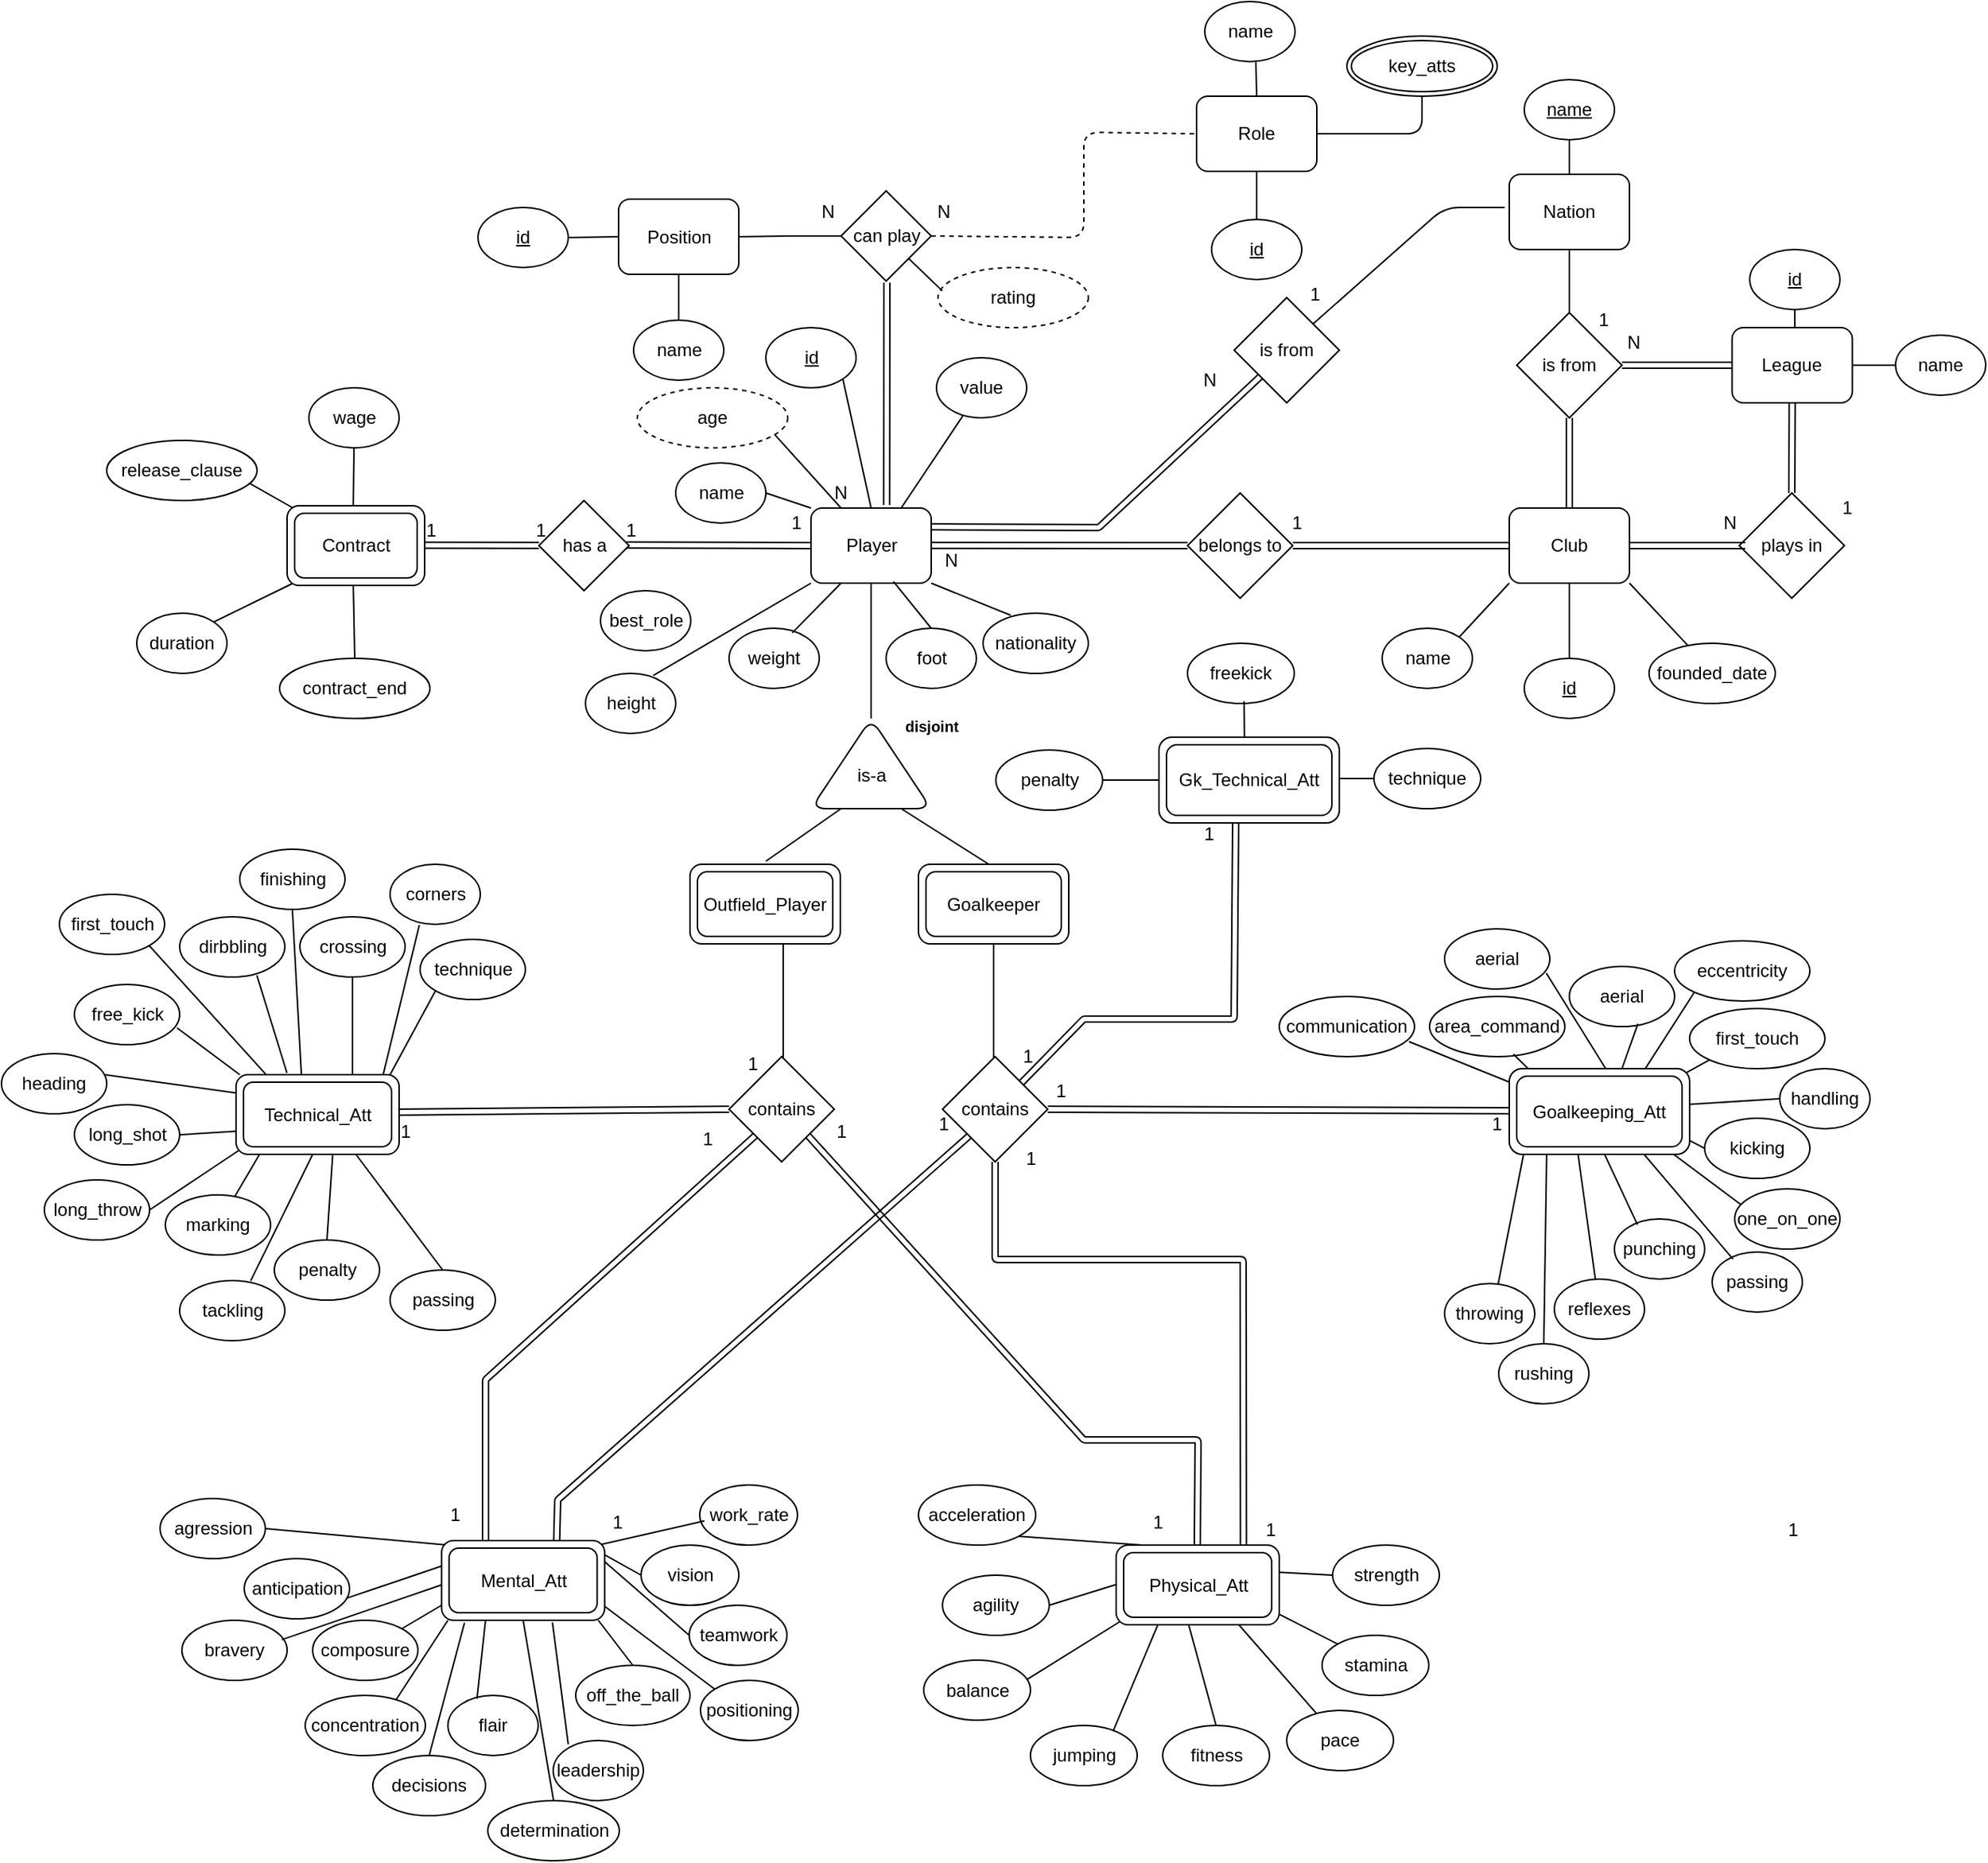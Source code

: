 <mxfile>
    <diagram name="Page-1" id="-e5Nr61yLDi03Mozg54l">
        <mxGraphModel dx="1449" dy="1035" grid="1" gridSize="10" guides="1" tooltips="1" connect="1" arrows="1" fold="1" page="1" pageScale="1" pageWidth="827" pageHeight="1169" math="0" shadow="0">
            <root>
                <mxCell id="0"/>
                <mxCell id="1" parent="0"/>
                <mxCell id="lveurod9TtLe9vHSPx2q-1" value="Player" style="rounded=1;whiteSpace=wrap;html=1;" parent="1" vertex="1">
                    <mxGeometry x="538.5" y="380" width="80" height="50" as="geometry"/>
                </mxCell>
                <mxCell id="lveurod9TtLe9vHSPx2q-2" value="name" style="ellipse;whiteSpace=wrap;html=1;" parent="1" vertex="1">
                    <mxGeometry x="448.5" y="350" width="60" height="40" as="geometry"/>
                </mxCell>
                <mxCell id="lveurod9TtLe9vHSPx2q-7" value="" style="endArrow=none;html=1;rounded=0;exitX=1;exitY=0.5;exitDx=0;exitDy=0;entryX=0;entryY=0;entryDx=0;entryDy=0;" parent="1" source="lveurod9TtLe9vHSPx2q-2" target="lveurod9TtLe9vHSPx2q-1" edge="1">
                    <mxGeometry width="50" height="50" relative="1" as="geometry">
                        <mxPoint x="498.5" y="430" as="sourcePoint"/>
                        <mxPoint x="548.5" y="380" as="targetPoint"/>
                    </mxGeometry>
                </mxCell>
                <mxCell id="lveurod9TtLe9vHSPx2q-9" value="" style="endArrow=none;html=1;rounded=0;entryX=0.25;entryY=0;entryDx=0;entryDy=0;exitX=0.906;exitY=0.736;exitDx=0;exitDy=0;exitPerimeter=0;" parent="1" target="lveurod9TtLe9vHSPx2q-1" edge="1">
                    <mxGeometry width="50" height="50" relative="1" as="geometry">
                        <mxPoint x="512.86" y="329.44" as="sourcePoint"/>
                        <mxPoint x="557.5" y="379" as="targetPoint"/>
                    </mxGeometry>
                </mxCell>
                <mxCell id="lveurod9TtLe9vHSPx2q-11" value="height" style="ellipse;whiteSpace=wrap;html=1;" parent="1" vertex="1">
                    <mxGeometry x="388.5" y="490" width="60" height="40" as="geometry"/>
                </mxCell>
                <mxCell id="lveurod9TtLe9vHSPx2q-12" value="weight" style="ellipse;whiteSpace=wrap;html=1;" parent="1" vertex="1">
                    <mxGeometry x="484" y="460" width="60" height="40" as="geometry"/>
                </mxCell>
                <mxCell id="lveurod9TtLe9vHSPx2q-13" value="nationality" style="ellipse;whiteSpace=wrap;html=1;" parent="1" vertex="1">
                    <mxGeometry x="653" y="450" width="70" height="40" as="geometry"/>
                </mxCell>
                <mxCell id="lveurod9TtLe9vHSPx2q-15" value="" style="endArrow=none;html=1;rounded=0;entryX=0;entryY=1;entryDx=0;entryDy=0;exitX=0.751;exitY=0.035;exitDx=0;exitDy=0;exitPerimeter=0;" parent="1" source="lveurod9TtLe9vHSPx2q-11" target="lveurod9TtLe9vHSPx2q-1" edge="1">
                    <mxGeometry width="50" height="50" relative="1" as="geometry">
                        <mxPoint x="498.5" y="420" as="sourcePoint"/>
                        <mxPoint x="548.5" y="370" as="targetPoint"/>
                    </mxGeometry>
                </mxCell>
                <mxCell id="lveurod9TtLe9vHSPx2q-16" value="" style="endArrow=none;html=1;rounded=0;exitX=0.701;exitY=0.077;exitDx=0;exitDy=0;exitPerimeter=0;" parent="1" source="lveurod9TtLe9vHSPx2q-12" edge="1">
                    <mxGeometry width="50" height="50" relative="1" as="geometry">
                        <mxPoint x="518.5" y="460" as="sourcePoint"/>
                        <mxPoint x="558.5" y="430" as="targetPoint"/>
                    </mxGeometry>
                </mxCell>
                <mxCell id="lveurod9TtLe9vHSPx2q-17" value="" style="endArrow=none;html=1;rounded=0;exitX=0.263;exitY=0.035;exitDx=0;exitDy=0;entryX=1;entryY=1;entryDx=0;entryDy=0;exitPerimeter=0;" parent="1" source="lveurod9TtLe9vHSPx2q-13" target="lveurod9TtLe9vHSPx2q-1" edge="1">
                    <mxGeometry width="50" height="50" relative="1" as="geometry">
                        <mxPoint x="553.5" y="490" as="sourcePoint"/>
                        <mxPoint x="578.5" y="430" as="targetPoint"/>
                    </mxGeometry>
                </mxCell>
                <mxCell id="lveurod9TtLe9vHSPx2q-19" value="Club" style="rounded=1;whiteSpace=wrap;html=1;" parent="1" vertex="1">
                    <mxGeometry x="1003" y="380" width="80" height="50" as="geometry"/>
                </mxCell>
                <mxCell id="lveurod9TtLe9vHSPx2q-20" value="belongs to" style="rhombus;whiteSpace=wrap;html=1;" parent="1" vertex="1">
                    <mxGeometry x="789" y="370" width="70" height="70" as="geometry"/>
                </mxCell>
                <mxCell id="lveurod9TtLe9vHSPx2q-23" value="1" style="text;html=1;align=center;verticalAlign=middle;whiteSpace=wrap;rounded=0;" parent="1" vertex="1">
                    <mxGeometry x="832" y="380" width="60" height="20" as="geometry"/>
                </mxCell>
                <mxCell id="lveurod9TtLe9vHSPx2q-24" value="N" style="text;html=1;align=center;verticalAlign=middle;whiteSpace=wrap;rounded=0;" parent="1" vertex="1">
                    <mxGeometry x="601.5" y="400" width="60" height="30" as="geometry"/>
                </mxCell>
                <mxCell id="lveurod9TtLe9vHSPx2q-25" value="name" style="ellipse;whiteSpace=wrap;html=1;" parent="1" vertex="1">
                    <mxGeometry x="918.5" y="460" width="60" height="40" as="geometry"/>
                </mxCell>
                <mxCell id="lveurod9TtLe9vHSPx2q-26" value="" style="endArrow=none;html=1;rounded=0;exitX=1;exitY=0;exitDx=0;exitDy=0;entryX=0;entryY=1;entryDx=0;entryDy=0;" parent="1" source="lveurod9TtLe9vHSPx2q-25" target="lveurod9TtLe9vHSPx2q-19" edge="1">
                    <mxGeometry width="50" height="50" relative="1" as="geometry">
                        <mxPoint x="850" y="460" as="sourcePoint"/>
                        <mxPoint x="1003" y="390" as="targetPoint"/>
                    </mxGeometry>
                </mxCell>
                <mxCell id="lveurod9TtLe9vHSPx2q-27" value="&lt;u&gt;id&lt;/u&gt;" style="ellipse;whiteSpace=wrap;html=1;" parent="1" vertex="1">
                    <mxGeometry x="508.5" y="260" width="60" height="40" as="geometry"/>
                </mxCell>
                <mxCell id="lveurod9TtLe9vHSPx2q-28" value="" style="endArrow=none;html=1;rounded=0;entryX=1;entryY=1;entryDx=0;entryDy=0;exitX=0.5;exitY=0;exitDx=0;exitDy=0;" parent="1" source="lveurod9TtLe9vHSPx2q-1" target="lveurod9TtLe9vHSPx2q-27" edge="1">
                    <mxGeometry width="50" height="50" relative="1" as="geometry">
                        <mxPoint x="620" y="380" as="sourcePoint"/>
                        <mxPoint x="808.5" y="410" as="targetPoint"/>
                    </mxGeometry>
                </mxCell>
                <mxCell id="lveurod9TtLe9vHSPx2q-30" style="edgeStyle=orthogonalEdgeStyle;rounded=0;orthogonalLoop=1;jettySize=auto;html=1;entryX=0.5;entryY=1;entryDx=0;entryDy=0;endArrow=none;endFill=0;exitX=1;exitY=0.5;exitDx=0;exitDy=0;" parent="1" source="lveurod9TtLe9vHSPx2q-36" target="lveurod9TtLe9vHSPx2q-1" edge="1">
                    <mxGeometry relative="1" as="geometry">
                        <mxPoint x="381.5" y="520" as="sourcePoint"/>
                    </mxGeometry>
                </mxCell>
                <mxCell id="lveurod9TtLe9vHSPx2q-35" style="edgeStyle=orthogonalEdgeStyle;rounded=0;orthogonalLoop=1;jettySize=auto;html=1;endArrow=none;endFill=0;" parent="1" source="lveurod9TtLe9vHSPx2q-34" target="lveurod9TtLe9vHSPx2q-19" edge="1">
                    <mxGeometry relative="1" as="geometry"/>
                </mxCell>
                <mxCell id="lveurod9TtLe9vHSPx2q-34" value="&lt;u&gt;id&lt;/u&gt;" style="ellipse;whiteSpace=wrap;html=1;" parent="1" vertex="1">
                    <mxGeometry x="1013" y="480" width="60" height="40" as="geometry"/>
                </mxCell>
                <mxCell id="lveurod9TtLe9vHSPx2q-36" value="&lt;div&gt;&lt;br&gt;&lt;/div&gt;is-a" style="triangle;whiteSpace=wrap;html=1;direction=north;rounded=1;" parent="1" vertex="1">
                    <mxGeometry x="538.5" y="520" width="80" height="60" as="geometry"/>
                </mxCell>
                <mxCell id="lveurod9TtLe9vHSPx2q-38" value="&lt;font style=&quot;font-size: 10px;&quot;&gt;&lt;b&gt;disjoint&lt;/b&gt;&lt;/font&gt;" style="text;html=1;align=center;verticalAlign=middle;whiteSpace=wrap;rounded=0;" parent="1" vertex="1">
                    <mxGeometry x="588.5" y="510" width="60" height="30" as="geometry"/>
                </mxCell>
                <mxCell id="lveurod9TtLe9vHSPx2q-40" value="" style="endArrow=none;html=1;rounded=0;exitX=0.5;exitY=0;exitDx=0;exitDy=0;entryX=0;entryY=0.25;entryDx=0;entryDy=0;" parent="1" target="lveurod9TtLe9vHSPx2q-36" edge="1">
                    <mxGeometry width="50" height="50" relative="1" as="geometry">
                        <mxPoint x="508.5" y="615" as="sourcePoint"/>
                        <mxPoint x="371.5" y="580" as="targetPoint"/>
                    </mxGeometry>
                </mxCell>
                <mxCell id="lveurod9TtLe9vHSPx2q-41" value="" style="endArrow=none;html=1;rounded=0;entryX=0.5;entryY=0;entryDx=0;entryDy=0;exitX=0;exitY=0.75;exitDx=0;exitDy=0;" parent="1" source="lveurod9TtLe9vHSPx2q-36" edge="1">
                    <mxGeometry width="50" height="50" relative="1" as="geometry">
                        <mxPoint x="361.5" y="690" as="sourcePoint"/>
                        <mxPoint x="661.5" y="620" as="targetPoint"/>
                    </mxGeometry>
                </mxCell>
                <mxCell id="lveurod9TtLe9vHSPx2q-68" style="edgeStyle=orthogonalEdgeStyle;rounded=0;orthogonalLoop=1;jettySize=auto;html=1;entryX=0.5;entryY=1;entryDx=0;entryDy=0;endArrow=none;endFill=0;exitX=0.5;exitY=0;exitDx=0;exitDy=0;" parent="1" source="lveurod9TtLe9vHSPx2q-67" edge="1">
                    <mxGeometry relative="1" as="geometry">
                        <Array as="points">
                            <mxPoint x="660" y="745"/>
                            <mxPoint x="660" y="670"/>
                        </Array>
                        <mxPoint x="661.5" y="670" as="targetPoint"/>
                    </mxGeometry>
                </mxCell>
                <mxCell id="lveurod9TtLe9vHSPx2q-67" value="contains" style="rhombus;whiteSpace=wrap;html=1;" parent="1" vertex="1">
                    <mxGeometry x="626" y="745" width="70" height="70" as="geometry"/>
                </mxCell>
                <mxCell id="vzFSnmXwqkyDsA1X07gd-1" value="corners" style="ellipse;whiteSpace=wrap;html=1;" parent="1" vertex="1">
                    <mxGeometry x="258.5" y="617" width="60" height="40" as="geometry"/>
                </mxCell>
                <mxCell id="vzFSnmXwqkyDsA1X07gd-2" value="crossing" style="ellipse;whiteSpace=wrap;html=1;" parent="1" vertex="1">
                    <mxGeometry x="198.5" y="652" width="70" height="40" as="geometry"/>
                </mxCell>
                <mxCell id="vzFSnmXwqkyDsA1X07gd-3" value="dirbbling" style="ellipse;whiteSpace=wrap;html=1;" parent="1" vertex="1">
                    <mxGeometry x="118.5" y="652" width="70" height="40" as="geometry"/>
                </mxCell>
                <mxCell id="vzFSnmXwqkyDsA1X07gd-4" value="finishing" style="ellipse;whiteSpace=wrap;html=1;" parent="1" vertex="1">
                    <mxGeometry x="158.5" y="607" width="70" height="40" as="geometry"/>
                </mxCell>
                <mxCell id="vzFSnmXwqkyDsA1X07gd-5" value="first_touch" style="ellipse;whiteSpace=wrap;html=1;" parent="1" vertex="1">
                    <mxGeometry x="38.5" y="637" width="70" height="40" as="geometry"/>
                </mxCell>
                <mxCell id="vzFSnmXwqkyDsA1X07gd-6" value="free_kick" style="ellipse;whiteSpace=wrap;html=1;" parent="1" vertex="1">
                    <mxGeometry x="48.5" y="697" width="70" height="40" as="geometry"/>
                </mxCell>
                <mxCell id="vzFSnmXwqkyDsA1X07gd-7" value="heading" style="ellipse;whiteSpace=wrap;html=1;" parent="1" vertex="1">
                    <mxGeometry y="743" width="70" height="40" as="geometry"/>
                </mxCell>
                <mxCell id="vzFSnmXwqkyDsA1X07gd-8" value="long_shot" style="ellipse;whiteSpace=wrap;html=1;" parent="1" vertex="1">
                    <mxGeometry x="48.5" y="777" width="70" height="40" as="geometry"/>
                </mxCell>
                <mxCell id="vzFSnmXwqkyDsA1X07gd-9" value="long_throw" style="ellipse;whiteSpace=wrap;html=1;" parent="1" vertex="1">
                    <mxGeometry x="28.5" y="827" width="70" height="40" as="geometry"/>
                </mxCell>
                <mxCell id="vzFSnmXwqkyDsA1X07gd-10" value="marking" style="ellipse;whiteSpace=wrap;html=1;" parent="1" vertex="1">
                    <mxGeometry x="109" y="837" width="70" height="40" as="geometry"/>
                </mxCell>
                <mxCell id="vzFSnmXwqkyDsA1X07gd-11" value="passing" style="ellipse;whiteSpace=wrap;html=1;" parent="1" vertex="1">
                    <mxGeometry x="258.5" y="887" width="70" height="40" as="geometry"/>
                </mxCell>
                <mxCell id="vzFSnmXwqkyDsA1X07gd-12" value="penalty" style="ellipse;whiteSpace=wrap;html=1;" parent="1" vertex="1">
                    <mxGeometry x="181.5" y="867" width="70" height="40" as="geometry"/>
                </mxCell>
                <mxCell id="vzFSnmXwqkyDsA1X07gd-13" value="tackling" style="ellipse;whiteSpace=wrap;html=1;" parent="1" vertex="1">
                    <mxGeometry x="118.5" y="894" width="70" height="40" as="geometry"/>
                </mxCell>
                <mxCell id="vzFSnmXwqkyDsA1X07gd-14" value="technique" style="ellipse;whiteSpace=wrap;html=1;" parent="1" vertex="1">
                    <mxGeometry x="278.5" y="667" width="70" height="40" as="geometry"/>
                </mxCell>
                <mxCell id="vzFSnmXwqkyDsA1X07gd-17" value="" style="endArrow=none;html=1;rounded=0;entryX=0.5;entryY=0;entryDx=0;entryDy=0;exitX=0.75;exitY=1;exitDx=0;exitDy=0;" parent="1" target="vzFSnmXwqkyDsA1X07gd-11" edge="1">
                    <mxGeometry width="50" height="50" relative="1" as="geometry">
                        <mxPoint x="233.5" y="807" as="sourcePoint"/>
                        <mxPoint x="268.5" y="737" as="targetPoint"/>
                    </mxGeometry>
                </mxCell>
                <mxCell id="vzFSnmXwqkyDsA1X07gd-18" value="" style="endArrow=none;html=1;rounded=0;entryX=0;entryY=1;entryDx=0;entryDy=0;exitX=1;exitY=0;exitDx=0;exitDy=0;" parent="1" target="vzFSnmXwqkyDsA1X07gd-14" edge="1">
                    <mxGeometry width="50" height="50" relative="1" as="geometry">
                        <mxPoint x="258.5" y="757" as="sourcePoint"/>
                        <mxPoint x="278.5" y="735" as="targetPoint"/>
                    </mxGeometry>
                </mxCell>
                <mxCell id="vzFSnmXwqkyDsA1X07gd-19" value="" style="endArrow=none;html=1;rounded=0;entryX=0.324;entryY=1.012;entryDx=0;entryDy=0;exitX=0.954;exitY=0.001;exitDx=0;exitDy=0;entryPerimeter=0;exitPerimeter=0;" parent="1" target="vzFSnmXwqkyDsA1X07gd-1" edge="1">
                    <mxGeometry width="50" height="50" relative="1" as="geometry">
                        <mxPoint x="253.9" y="757.05" as="sourcePoint"/>
                        <mxPoint x="298.5" y="711" as="targetPoint"/>
                    </mxGeometry>
                </mxCell>
                <mxCell id="vzFSnmXwqkyDsA1X07gd-20" value="" style="endArrow=none;html=1;rounded=0;entryX=0.5;entryY=1;entryDx=0;entryDy=0;exitX=0.75;exitY=0;exitDx=0;exitDy=0;" parent="1" target="vzFSnmXwqkyDsA1X07gd-2" edge="1">
                    <mxGeometry width="50" height="50" relative="1" as="geometry">
                        <mxPoint x="233.5" y="757" as="sourcePoint"/>
                        <mxPoint x="298.5" y="711" as="targetPoint"/>
                    </mxGeometry>
                </mxCell>
                <mxCell id="vzFSnmXwqkyDsA1X07gd-21" value="" style="endArrow=none;html=1;rounded=0;entryX=0.5;entryY=1;entryDx=0;entryDy=0;exitX=0.41;exitY=-0.002;exitDx=0;exitDy=0;exitPerimeter=0;" parent="1" target="vzFSnmXwqkyDsA1X07gd-4" edge="1">
                    <mxGeometry width="50" height="50" relative="1" as="geometry">
                        <mxPoint x="199.5" y="756.9" as="sourcePoint"/>
                        <mxPoint x="265" y="452" as="targetPoint"/>
                    </mxGeometry>
                </mxCell>
                <mxCell id="vzFSnmXwqkyDsA1X07gd-22" value="" style="endArrow=none;html=1;rounded=0;entryX=0.734;entryY=0.972;entryDx=0;entryDy=0;exitX=0.314;exitY=-0.023;exitDx=0;exitDy=0;entryPerimeter=0;exitPerimeter=0;" parent="1" target="vzFSnmXwqkyDsA1X07gd-3" edge="1">
                    <mxGeometry width="50" height="50" relative="1" as="geometry">
                        <mxPoint x="189.9" y="755.85" as="sourcePoint"/>
                        <mxPoint x="265" y="452" as="targetPoint"/>
                    </mxGeometry>
                </mxCell>
                <mxCell id="vzFSnmXwqkyDsA1X07gd-23" value="" style="endArrow=none;html=1;rounded=0;entryX=1;entryY=1;entryDx=0;entryDy=0;exitX=0.176;exitY=0.002;exitDx=0;exitDy=0;exitPerimeter=0;" parent="1" target="vzFSnmXwqkyDsA1X07gd-5" edge="1">
                    <mxGeometry width="50" height="50" relative="1" as="geometry">
                        <mxPoint x="176.1" y="757.1" as="sourcePoint"/>
                        <mxPoint x="179.5" y="701" as="targetPoint"/>
                    </mxGeometry>
                </mxCell>
                <mxCell id="vzFSnmXwqkyDsA1X07gd-24" value="" style="endArrow=none;html=1;rounded=0;entryX=0.975;entryY=0.722;entryDx=0;entryDy=0;exitX=0;exitY=0;exitDx=0;exitDy=0;entryPerimeter=0;" parent="1" target="vzFSnmXwqkyDsA1X07gd-6" edge="1">
                    <mxGeometry width="50" height="50" relative="1" as="geometry">
                        <mxPoint x="158.5" y="757" as="sourcePoint"/>
                        <mxPoint x="179.5" y="701" as="targetPoint"/>
                    </mxGeometry>
                </mxCell>
                <mxCell id="vzFSnmXwqkyDsA1X07gd-25" value="" style="endArrow=none;html=1;rounded=0;entryX=1;entryY=0.5;entryDx=0;entryDy=0;exitX=0;exitY=0.25;exitDx=0;exitDy=0;" parent="1" edge="1">
                    <mxGeometry width="50" height="50" relative="1" as="geometry">
                        <mxPoint x="158.5" y="769.5" as="sourcePoint"/>
                        <mxPoint x="68.5" y="757" as="targetPoint"/>
                    </mxGeometry>
                </mxCell>
                <mxCell id="vzFSnmXwqkyDsA1X07gd-26" value="" style="endArrow=none;html=1;rounded=0;entryX=0.5;entryY=0;entryDx=0;entryDy=0;exitX=0.62;exitY=1.01;exitDx=0;exitDy=0;exitPerimeter=0;" parent="1" target="vzFSnmXwqkyDsA1X07gd-12" edge="1">
                    <mxGeometry width="50" height="50" relative="1" as="geometry">
                        <mxPoint x="220.5" y="807.5" as="sourcePoint"/>
                        <mxPoint x="294.5" y="758" as="targetPoint"/>
                    </mxGeometry>
                </mxCell>
                <mxCell id="vzFSnmXwqkyDsA1X07gd-27" value="" style="endArrow=none;html=1;rounded=0;entryX=0.675;entryY=0.005;entryDx=0;entryDy=0;exitX=0.5;exitY=1;exitDx=0;exitDy=0;entryPerimeter=0;" parent="1" target="vzFSnmXwqkyDsA1X07gd-13" edge="1">
                    <mxGeometry width="50" height="50" relative="1" as="geometry">
                        <mxPoint x="208.5" y="807" as="sourcePoint"/>
                        <mxPoint x="206" y="887" as="targetPoint"/>
                    </mxGeometry>
                </mxCell>
                <mxCell id="vzFSnmXwqkyDsA1X07gd-28" value="" style="endArrow=none;html=1;rounded=0;exitX=0.145;exitY=1.015;exitDx=0;exitDy=0;exitPerimeter=0;" parent="1" target="vzFSnmXwqkyDsA1X07gd-10" edge="1">
                    <mxGeometry width="50" height="50" relative="1" as="geometry">
                        <mxPoint x="173" y="807.75" as="sourcePoint"/>
                        <mxPoint x="213.5" y="887" as="targetPoint"/>
                    </mxGeometry>
                </mxCell>
                <mxCell id="vzFSnmXwqkyDsA1X07gd-29" value="" style="endArrow=none;html=1;rounded=0;exitX=0;exitY=1;exitDx=0;exitDy=0;entryX=1;entryY=0.5;entryDx=0;entryDy=0;" parent="1" target="vzFSnmXwqkyDsA1X07gd-9" edge="1">
                    <mxGeometry width="50" height="50" relative="1" as="geometry">
                        <mxPoint x="158.5" y="807" as="sourcePoint"/>
                        <mxPoint x="163.5" y="858" as="targetPoint"/>
                    </mxGeometry>
                </mxCell>
                <mxCell id="vzFSnmXwqkyDsA1X07gd-30" value="" style="endArrow=none;html=1;rounded=0;exitX=0;exitY=0.75;exitDx=0;exitDy=0;entryX=1;entryY=0.5;entryDx=0;entryDy=0;" parent="1" target="vzFSnmXwqkyDsA1X07gd-8" edge="1">
                    <mxGeometry width="50" height="50" relative="1" as="geometry">
                        <mxPoint x="158.5" y="794.5" as="sourcePoint"/>
                        <mxPoint x="108.5" y="857" as="targetPoint"/>
                    </mxGeometry>
                </mxCell>
                <mxCell id="vzFSnmXwqkyDsA1X07gd-31" value="agression" style="ellipse;whiteSpace=wrap;html=1;" parent="1" vertex="1">
                    <mxGeometry x="105.5" y="1039" width="70" height="40" as="geometry"/>
                </mxCell>
                <mxCell id="vzFSnmXwqkyDsA1X07gd-32" value="" style="endArrow=none;html=1;rounded=0;entryX=0;entryY=0;entryDx=0;entryDy=0;exitX=1;exitY=0.5;exitDx=0;exitDy=0;" parent="1" source="vzFSnmXwqkyDsA1X07gd-31" edge="1">
                    <mxGeometry width="50" height="50" relative="1" as="geometry">
                        <mxPoint x="338.75" y="710" as="sourcePoint"/>
                        <mxPoint x="297" y="1070" as="targetPoint"/>
                    </mxGeometry>
                </mxCell>
                <mxCell id="vzFSnmXwqkyDsA1X07gd-33" value="anticipation" style="ellipse;whiteSpace=wrap;html=1;" parent="1" vertex="1">
                    <mxGeometry x="161.5" y="1079" width="70" height="40" as="geometry"/>
                </mxCell>
                <mxCell id="vzFSnmXwqkyDsA1X07gd-34" value="" style="endArrow=none;html=1;rounded=0;entryX=0;entryY=0.25;entryDx=0;entryDy=0;exitX=0.979;exitY=0.655;exitDx=0;exitDy=0;exitPerimeter=0;" parent="1" source="vzFSnmXwqkyDsA1X07gd-33" edge="1">
                    <mxGeometry width="50" height="50" relative="1" as="geometry">
                        <mxPoint x="327" y="1064" as="sourcePoint"/>
                        <mxPoint x="297" y="1082.5" as="targetPoint"/>
                    </mxGeometry>
                </mxCell>
                <mxCell id="vzFSnmXwqkyDsA1X07gd-35" value="bravery" style="ellipse;whiteSpace=wrap;html=1;" parent="1" vertex="1">
                    <mxGeometry x="120" y="1120" width="70" height="40" as="geometry"/>
                </mxCell>
                <mxCell id="vzFSnmXwqkyDsA1X07gd-36" value="" style="endArrow=none;html=1;rounded=0;entryX=0;entryY=0.5;entryDx=0;entryDy=0;exitX=0.949;exitY=0.324;exitDx=0;exitDy=0;exitPerimeter=0;" parent="1" edge="1" source="vzFSnmXwqkyDsA1X07gd-35">
                    <mxGeometry width="50" height="50" relative="1" as="geometry">
                        <mxPoint x="216.79" y="1103.4" as="sourcePoint"/>
                        <mxPoint x="297" y="1095" as="targetPoint"/>
                    </mxGeometry>
                </mxCell>
                <mxCell id="vzFSnmXwqkyDsA1X07gd-37" value="composure" style="ellipse;whiteSpace=wrap;html=1;" parent="1" vertex="1">
                    <mxGeometry x="207" y="1120" width="70" height="40" as="geometry"/>
                </mxCell>
                <mxCell id="vzFSnmXwqkyDsA1X07gd-38" value="" style="endArrow=none;html=1;rounded=0;entryX=0;entryY=0.75;entryDx=0;entryDy=0;" parent="1" source="vzFSnmXwqkyDsA1X07gd-37" edge="1">
                    <mxGeometry width="50" height="50" relative="1" as="geometry">
                        <mxPoint x="264.25" y="886" as="sourcePoint"/>
                        <mxPoint x="297" y="1107.5" as="targetPoint"/>
                    </mxGeometry>
                </mxCell>
                <mxCell id="vzFSnmXwqkyDsA1X07gd-39" value="concentration" style="ellipse;whiteSpace=wrap;html=1;" parent="1" vertex="1">
                    <mxGeometry x="202" y="1170" width="80" height="40" as="geometry"/>
                </mxCell>
                <mxCell id="vzFSnmXwqkyDsA1X07gd-40" value="" style="endArrow=none;html=1;rounded=0;entryX=0;entryY=1;entryDx=0;entryDy=0;exitX=0.755;exitY=0.075;exitDx=0;exitDy=0;exitPerimeter=0;" parent="1" source="vzFSnmXwqkyDsA1X07gd-39" edge="1">
                    <mxGeometry width="50" height="50" relative="1" as="geometry">
                        <mxPoint x="264.25" y="936" as="sourcePoint"/>
                        <mxPoint x="297" y="1120" as="targetPoint"/>
                    </mxGeometry>
                </mxCell>
                <mxCell id="vzFSnmXwqkyDsA1X07gd-41" value="decisions" style="ellipse;whiteSpace=wrap;html=1;" parent="1" vertex="1">
                    <mxGeometry x="247" y="1210" width="75" height="40" as="geometry"/>
                </mxCell>
                <mxCell id="vzFSnmXwqkyDsA1X07gd-42" value="" style="endArrow=none;html=1;rounded=0;entryX=0.11;entryY=1.036;entryDx=0;entryDy=0;exitX=0.5;exitY=0;exitDx=0;exitDy=0;entryPerimeter=0;" parent="1" source="vzFSnmXwqkyDsA1X07gd-41" edge="1">
                    <mxGeometry width="50" height="50" relative="1" as="geometry">
                        <mxPoint x="272.75" y="1010.0" as="sourcePoint"/>
                        <mxPoint x="308.0" y="1121.8" as="targetPoint"/>
                    </mxGeometry>
                </mxCell>
                <mxCell id="vzFSnmXwqkyDsA1X07gd-43" value="determination" style="ellipse;whiteSpace=wrap;html=1;" parent="1" vertex="1">
                    <mxGeometry x="323.5" y="1240" width="87.5" height="40" as="geometry"/>
                </mxCell>
                <mxCell id="vzFSnmXwqkyDsA1X07gd-44" value="" style="endArrow=none;html=1;rounded=0;entryX=0.5;entryY=1;entryDx=0;entryDy=0;exitX=0.5;exitY=0;exitDx=0;exitDy=0;" parent="1" source="vzFSnmXwqkyDsA1X07gd-43" edge="1">
                    <mxGeometry width="50" height="50" relative="1" as="geometry">
                        <mxPoint x="283.25" y="1020" as="sourcePoint"/>
                        <mxPoint x="347" y="1120" as="targetPoint"/>
                    </mxGeometry>
                </mxCell>
                <mxCell id="vzFSnmXwqkyDsA1X07gd-45" value="flair" style="ellipse;whiteSpace=wrap;html=1;" parent="1" vertex="1">
                    <mxGeometry x="297" y="1170" width="60" height="40" as="geometry"/>
                </mxCell>
                <mxCell id="vzFSnmXwqkyDsA1X07gd-46" value="" style="endArrow=none;html=1;rounded=0;entryX=0.25;entryY=1;entryDx=0;entryDy=0;exitX=0.322;exitY=0.056;exitDx=0;exitDy=0;exitPerimeter=0;" parent="1" source="vzFSnmXwqkyDsA1X07gd-45" edge="1">
                    <mxGeometry width="50" height="50" relative="1" as="geometry">
                        <mxPoint x="339.25" y="980" as="sourcePoint"/>
                        <mxPoint x="322" y="1120" as="targetPoint"/>
                    </mxGeometry>
                </mxCell>
                <mxCell id="vzFSnmXwqkyDsA1X07gd-47" value="leadership" style="ellipse;whiteSpace=wrap;html=1;" parent="1" vertex="1">
                    <mxGeometry x="367" y="1200" width="60" height="40" as="geometry"/>
                </mxCell>
                <mxCell id="vzFSnmXwqkyDsA1X07gd-48" value="" style="endArrow=none;html=1;rounded=0;entryX=0.695;entryY=1.03;entryDx=0;entryDy=0;exitX=0.167;exitY=0.063;exitDx=0;exitDy=0;exitPerimeter=0;entryPerimeter=0;" parent="1" source="vzFSnmXwqkyDsA1X07gd-47" edge="1">
                    <mxGeometry width="50" height="50" relative="1" as="geometry">
                        <mxPoint x="314.25" y="982" as="sourcePoint"/>
                        <mxPoint x="366.5" y="1121.5" as="targetPoint"/>
                    </mxGeometry>
                </mxCell>
                <mxCell id="vzFSnmXwqkyDsA1X07gd-49" value="off_the_ball" style="ellipse;whiteSpace=wrap;html=1;" parent="1" vertex="1">
                    <mxGeometry x="382" y="1150" width="76" height="40" as="geometry"/>
                </mxCell>
                <mxCell id="vzFSnmXwqkyDsA1X07gd-50" value="" style="endArrow=none;html=1;rounded=0;entryX=1;entryY=1;entryDx=0;entryDy=0;exitX=0.5;exitY=0;exitDx=0;exitDy=0;" parent="1" source="vzFSnmXwqkyDsA1X07gd-49" edge="1">
                    <mxGeometry width="50" height="50" relative="1" as="geometry">
                        <mxPoint x="375.25" y="1013" as="sourcePoint"/>
                        <mxPoint x="397" y="1120" as="targetPoint"/>
                    </mxGeometry>
                </mxCell>
                <mxCell id="vzFSnmXwqkyDsA1X07gd-51" value="positioning" style="ellipse;whiteSpace=wrap;html=1;" parent="1" vertex="1">
                    <mxGeometry x="465" y="1160" width="65" height="40" as="geometry"/>
                </mxCell>
                <mxCell id="vzFSnmXwqkyDsA1X07gd-52" value="" style="endArrow=none;html=1;rounded=0;entryX=1;entryY=0.75;entryDx=0;entryDy=0;exitX=0;exitY=0;exitDx=0;exitDy=0;" parent="1" source="vzFSnmXwqkyDsA1X07gd-51" edge="1">
                    <mxGeometry width="50" height="50" relative="1" as="geometry">
                        <mxPoint x="418.25" y="960" as="sourcePoint"/>
                        <mxPoint x="397" y="1107.5" as="targetPoint"/>
                    </mxGeometry>
                </mxCell>
                <mxCell id="vzFSnmXwqkyDsA1X07gd-53" value="teamwork" style="ellipse;whiteSpace=wrap;html=1;" parent="1" vertex="1">
                    <mxGeometry x="457.5" y="1110" width="65" height="40" as="geometry"/>
                </mxCell>
                <mxCell id="vzFSnmXwqkyDsA1X07gd-54" value="" style="endArrow=none;html=1;rounded=0;entryX=0.999;entryY=0.146;entryDx=0;entryDy=0;exitX=0;exitY=0.5;exitDx=0;exitDy=0;entryPerimeter=0;" parent="1" source="vzFSnmXwqkyDsA1X07gd-53" edge="1">
                    <mxGeometry width="50" height="50" relative="1" as="geometry">
                        <mxPoint x="481.75" y="730" as="sourcePoint"/>
                        <mxPoint x="396.9" y="1077.3" as="targetPoint"/>
                    </mxGeometry>
                </mxCell>
                <mxCell id="vzFSnmXwqkyDsA1X07gd-55" value="vision" style="ellipse;whiteSpace=wrap;html=1;" parent="1" vertex="1">
                    <mxGeometry x="425.5" y="1070" width="65" height="40" as="geometry"/>
                </mxCell>
                <mxCell id="vzFSnmXwqkyDsA1X07gd-56" value="" style="endArrow=none;html=1;rounded=0;exitX=0;exitY=0.5;exitDx=0;exitDy=0;entryX=0.997;entryY=0.079;entryDx=0;entryDy=0;entryPerimeter=0;" parent="1" source="vzFSnmXwqkyDsA1X07gd-55" edge="1">
                    <mxGeometry width="50" height="50" relative="1" as="geometry">
                        <mxPoint x="519.75" y="690" as="sourcePoint"/>
                        <mxPoint x="396.7" y="1073.95" as="targetPoint"/>
                    </mxGeometry>
                </mxCell>
                <mxCell id="vzFSnmXwqkyDsA1X07gd-57" value="work_rate" style="ellipse;whiteSpace=wrap;html=1;" parent="1" vertex="1">
                    <mxGeometry x="464.5" y="1030" width="65" height="40" as="geometry"/>
                </mxCell>
                <mxCell id="vzFSnmXwqkyDsA1X07gd-58" value="" style="endArrow=none;html=1;rounded=0;entryX=1;entryY=0;entryDx=0;entryDy=0;exitX=0.048;exitY=0.598;exitDx=0;exitDy=0;exitPerimeter=0;" parent="1" source="vzFSnmXwqkyDsA1X07gd-57" edge="1">
                    <mxGeometry width="50" height="50" relative="1" as="geometry">
                        <mxPoint x="513.75" y="660" as="sourcePoint"/>
                        <mxPoint x="397" y="1070" as="targetPoint"/>
                    </mxGeometry>
                </mxCell>
                <mxCell id="vzFSnmXwqkyDsA1X07gd-61" value="" style="endArrow=none;html=1;rounded=0;entryX=0.5;entryY=0;entryDx=0;entryDy=0;exitX=0.686;exitY=0.979;exitDx=0;exitDy=0;exitPerimeter=0;" parent="1" source="lveurod9TtLe9vHSPx2q-1" target="lveurod9TtLe9vHSPx2q-10" edge="1">
                    <mxGeometry width="50" height="50" relative="1" as="geometry">
                        <mxPoint x="570" y="430" as="sourcePoint"/>
                        <mxPoint x="592.5" y="310" as="targetPoint"/>
                    </mxGeometry>
                </mxCell>
                <mxCell id="lveurod9TtLe9vHSPx2q-10" value="foot" style="ellipse;whiteSpace=wrap;html=1;" parent="1" vertex="1">
                    <mxGeometry x="588.5" y="460" width="60" height="40" as="geometry"/>
                </mxCell>
                <mxCell id="vzFSnmXwqkyDsA1X07gd-65" style="edgeStyle=orthogonalEdgeStyle;rounded=0;orthogonalLoop=1;jettySize=auto;html=1;endArrow=none;endFill=0;" parent="1" source="vzFSnmXwqkyDsA1X07gd-64" edge="1">
                    <mxGeometry relative="1" as="geometry">
                        <mxPoint x="520" y="665" as="targetPoint"/>
                        <Array as="points">
                            <mxPoint x="520" y="665"/>
                        </Array>
                    </mxGeometry>
                </mxCell>
                <mxCell id="vzFSnmXwqkyDsA1X07gd-64" value="contains" style="rhombus;whiteSpace=wrap;html=1;" parent="1" vertex="1">
                    <mxGeometry x="484" y="745" width="70" height="70" as="geometry"/>
                </mxCell>
                <mxCell id="vzFSnmXwqkyDsA1X07gd-68" value="acceleration" style="ellipse;whiteSpace=wrap;html=1;" parent="1" vertex="1">
                    <mxGeometry x="610" y="1030" width="78" height="40" as="geometry"/>
                </mxCell>
                <mxCell id="vzFSnmXwqkyDsA1X07gd-69" value="agility" style="ellipse;whiteSpace=wrap;html=1;" parent="1" vertex="1">
                    <mxGeometry x="626" y="1090" width="71" height="40" as="geometry"/>
                </mxCell>
                <mxCell id="vzFSnmXwqkyDsA1X07gd-70" value="balance" style="ellipse;whiteSpace=wrap;html=1;" parent="1" vertex="1">
                    <mxGeometry x="613.5" y="1146.5" width="71" height="40" as="geometry"/>
                </mxCell>
                <mxCell id="vzFSnmXwqkyDsA1X07gd-71" value="jumping" style="ellipse;whiteSpace=wrap;html=1;" parent="1" vertex="1">
                    <mxGeometry x="684.5" y="1190" width="71" height="40" as="geometry"/>
                </mxCell>
                <mxCell id="vzFSnmXwqkyDsA1X07gd-72" value="fitness" style="ellipse;whiteSpace=wrap;html=1;" parent="1" vertex="1">
                    <mxGeometry x="772.5" y="1190" width="71" height="40" as="geometry"/>
                </mxCell>
                <mxCell id="vzFSnmXwqkyDsA1X07gd-73" value="pace" style="ellipse;whiteSpace=wrap;html=1;" parent="1" vertex="1">
                    <mxGeometry x="855" y="1180" width="71" height="40" as="geometry"/>
                </mxCell>
                <mxCell id="vzFSnmXwqkyDsA1X07gd-74" value="stamina" style="ellipse;whiteSpace=wrap;html=1;" parent="1" vertex="1">
                    <mxGeometry x="878.5" y="1130" width="71" height="40" as="geometry"/>
                </mxCell>
                <mxCell id="vzFSnmXwqkyDsA1X07gd-75" value="strength" style="ellipse;whiteSpace=wrap;html=1;" parent="1" vertex="1">
                    <mxGeometry x="885.5" y="1070" width="71" height="40" as="geometry"/>
                </mxCell>
                <mxCell id="vzFSnmXwqkyDsA1X07gd-77" value="" style="endArrow=none;html=1;rounded=0;exitX=1;exitY=1;exitDx=0;exitDy=0;entryX=0;entryY=1;entryDx=0;entryDy=0;" parent="1" source="vzFSnmXwqkyDsA1X07gd-68" target="BPTk4Z4PryNuK3dZAGBa-55" edge="1">
                    <mxGeometry width="50" height="50" relative="1" as="geometry">
                        <mxPoint x="646.75" y="970" as="sourcePoint"/>
                        <mxPoint x="696.75" y="920" as="targetPoint"/>
                    </mxGeometry>
                </mxCell>
                <mxCell id="vzFSnmXwqkyDsA1X07gd-78" value="" style="endArrow=none;html=1;rounded=0;exitX=1;exitY=0.5;exitDx=0;exitDy=0;entryX=0;entryY=0.5;entryDx=0;entryDy=0;" parent="1" source="vzFSnmXwqkyDsA1X07gd-69" edge="1">
                    <mxGeometry width="50" height="50" relative="1" as="geometry">
                        <mxPoint x="748.5" y="1048" as="sourcePoint"/>
                        <mxPoint x="745.5" y="1095" as="targetPoint"/>
                    </mxGeometry>
                </mxCell>
                <mxCell id="vzFSnmXwqkyDsA1X07gd-79" value="" style="endArrow=none;html=1;rounded=0;exitX=0.964;exitY=0.326;exitDx=0;exitDy=0;entryX=0;entryY=1;entryDx=0;entryDy=0;exitPerimeter=0;" parent="1" source="vzFSnmXwqkyDsA1X07gd-70" edge="1">
                    <mxGeometry width="50" height="50" relative="1" as="geometry">
                        <mxPoint x="712.5" y="1080" as="sourcePoint"/>
                        <mxPoint x="745.5" y="1120" as="targetPoint"/>
                    </mxGeometry>
                </mxCell>
                <mxCell id="vzFSnmXwqkyDsA1X07gd-80" value="" style="endArrow=none;html=1;rounded=0;exitX=0.775;exitY=0.093;exitDx=0;exitDy=0;entryX=0.25;entryY=1;entryDx=0;entryDy=0;exitPerimeter=0;" parent="1" source="vzFSnmXwqkyDsA1X07gd-71" edge="1">
                    <mxGeometry width="50" height="50" relative="1" as="geometry">
                        <mxPoint x="695.5" y="1133" as="sourcePoint"/>
                        <mxPoint x="770.5" y="1120" as="targetPoint"/>
                    </mxGeometry>
                </mxCell>
                <mxCell id="vzFSnmXwqkyDsA1X07gd-81" value="" style="endArrow=none;html=1;rounded=0;exitX=0.5;exitY=0;exitDx=0;exitDy=0;entryX=0.441;entryY=1.047;entryDx=0;entryDy=0;entryPerimeter=0;" parent="1" source="vzFSnmXwqkyDsA1X07gd-72" edge="1">
                    <mxGeometry width="50" height="50" relative="1" as="geometry">
                        <mxPoint x="732.5" y="1174" as="sourcePoint"/>
                        <mxPoint x="789.6" y="1122.35" as="targetPoint"/>
                    </mxGeometry>
                </mxCell>
                <mxCell id="vzFSnmXwqkyDsA1X07gd-82" value="" style="endArrow=none;html=1;rounded=0;entryX=0.75;entryY=1;entryDx=0;entryDy=0;" parent="1" source="vzFSnmXwqkyDsA1X07gd-73" edge="1">
                    <mxGeometry width="50" height="50" relative="1" as="geometry">
                        <mxPoint x="790.5" y="1200" as="sourcePoint"/>
                        <mxPoint x="820.5" y="1120" as="targetPoint"/>
                    </mxGeometry>
                </mxCell>
                <mxCell id="vzFSnmXwqkyDsA1X07gd-83" value="" style="endArrow=none;html=1;rounded=0;entryX=1.007;entryY=0.881;entryDx=0;entryDy=0;entryPerimeter=0;exitX=0;exitY=0;exitDx=0;exitDy=0;" parent="1" source="vzFSnmXwqkyDsA1X07gd-74" edge="1">
                    <mxGeometry width="50" height="50" relative="1" as="geometry">
                        <mxPoint x="864.5" y="1191" as="sourcePoint"/>
                        <mxPoint x="846.2" y="1114.05" as="targetPoint"/>
                    </mxGeometry>
                </mxCell>
                <mxCell id="vzFSnmXwqkyDsA1X07gd-84" value="" style="endArrow=none;html=1;rounded=0;entryX=1.007;entryY=0.357;entryDx=0;entryDy=0;entryPerimeter=0;exitX=0;exitY=0.5;exitDx=0;exitDy=0;" parent="1" source="vzFSnmXwqkyDsA1X07gd-75" edge="1">
                    <mxGeometry width="50" height="50" relative="1" as="geometry">
                        <mxPoint x="899.5" y="1146" as="sourcePoint"/>
                        <mxPoint x="846.2" y="1087.85" as="targetPoint"/>
                    </mxGeometry>
                </mxCell>
                <mxCell id="vzFSnmXwqkyDsA1X07gd-87" value="aerial" style="ellipse;whiteSpace=wrap;html=1;" parent="1" vertex="1">
                    <mxGeometry x="1043" y="685" width="70" height="40" as="geometry"/>
                </mxCell>
                <mxCell id="vzFSnmXwqkyDsA1X07gd-88" value="" style="endArrow=none;html=1;rounded=0;entryX=0.651;entryY=0.955;entryDx=0;entryDy=0;entryPerimeter=0;exitX=0.75;exitY=0;exitDx=0;exitDy=0;" parent="1" target="vzFSnmXwqkyDsA1X07gd-87" edge="1">
                    <mxGeometry width="50" height="50" relative="1" as="geometry">
                        <mxPoint x="1078.0" y="753" as="sourcePoint"/>
                        <mxPoint x="993" y="783" as="targetPoint"/>
                    </mxGeometry>
                </mxCell>
                <mxCell id="vzFSnmXwqkyDsA1X07gd-89" value="aerial" style="ellipse;whiteSpace=wrap;html=1;" parent="1" vertex="1">
                    <mxGeometry x="960" y="660" width="70" height="40" as="geometry"/>
                </mxCell>
                <mxCell id="vzFSnmXwqkyDsA1X07gd-90" value="" style="endArrow=none;html=1;rounded=0;entryX=0.966;entryY=0.735;entryDx=0;entryDy=0;entryPerimeter=0;exitX=0.648;exitY=0.02;exitDx=0;exitDy=0;exitPerimeter=0;" parent="1" target="vzFSnmXwqkyDsA1X07gd-89" edge="1">
                    <mxGeometry width="50" height="50" relative="1" as="geometry">
                        <mxPoint x="1067.8" y="754" as="sourcePoint"/>
                        <mxPoint x="1089" y="721" as="targetPoint"/>
                    </mxGeometry>
                </mxCell>
                <mxCell id="vzFSnmXwqkyDsA1X07gd-91" value="area_command" style="ellipse;whiteSpace=wrap;html=1;" parent="1" vertex="1">
                    <mxGeometry x="950" y="705" width="90" height="40" as="geometry"/>
                </mxCell>
                <mxCell id="vzFSnmXwqkyDsA1X07gd-92" value="" style="endArrow=none;html=1;rounded=0;exitX=0.124;exitY=-0.004;exitDx=0;exitDy=0;exitPerimeter=0;" parent="1" edge="1">
                    <mxGeometry width="50" height="50" relative="1" as="geometry">
                        <mxPoint x="1015.4" y="752.8" as="sourcePoint"/>
                        <mxPoint x="1005.81" y="743.367" as="targetPoint"/>
                    </mxGeometry>
                </mxCell>
                <mxCell id="vzFSnmXwqkyDsA1X07gd-93" value="communication" style="ellipse;whiteSpace=wrap;html=1;" parent="1" vertex="1">
                    <mxGeometry x="850" y="705" width="90" height="40" as="geometry"/>
                </mxCell>
                <mxCell id="vzFSnmXwqkyDsA1X07gd-94" value="" style="endArrow=none;html=1;rounded=0;entryX=0.002;entryY=0.18;entryDx=0;entryDy=0;exitX=0.959;exitY=0.75;exitDx=0;exitDy=0;exitPerimeter=0;entryPerimeter=0;" parent="1" source="vzFSnmXwqkyDsA1X07gd-93" edge="1">
                    <mxGeometry width="50" height="50" relative="1" as="geometry">
                        <mxPoint x="769.5" y="635" as="sourcePoint"/>
                        <mxPoint x="1003.2" y="762.0" as="targetPoint"/>
                    </mxGeometry>
                </mxCell>
                <mxCell id="vzFSnmXwqkyDsA1X07gd-95" value="eccentricity" style="ellipse;whiteSpace=wrap;html=1;" parent="1" vertex="1">
                    <mxGeometry x="1113" y="668" width="90" height="40" as="geometry"/>
                </mxCell>
                <mxCell id="vzFSnmXwqkyDsA1X07gd-96" value="first_touch" style="ellipse;whiteSpace=wrap;html=1;" parent="1" vertex="1">
                    <mxGeometry x="1123" y="713" width="90" height="40" as="geometry"/>
                </mxCell>
                <mxCell id="vzFSnmXwqkyDsA1X07gd-97" value="handling" style="ellipse;whiteSpace=wrap;html=1;" parent="1" vertex="1">
                    <mxGeometry x="1183" y="753" width="60" height="40" as="geometry"/>
                </mxCell>
                <mxCell id="vzFSnmXwqkyDsA1X07gd-98" value="kicking" style="ellipse;whiteSpace=wrap;html=1;" parent="1" vertex="1">
                    <mxGeometry x="1133" y="786" width="70" height="40" as="geometry"/>
                </mxCell>
                <mxCell id="vzFSnmXwqkyDsA1X07gd-99" value="one_on_one" style="ellipse;whiteSpace=wrap;html=1;" parent="1" vertex="1">
                    <mxGeometry x="1153" y="833" width="70" height="40" as="geometry"/>
                </mxCell>
                <mxCell id="vzFSnmXwqkyDsA1X07gd-100" value="passing" style="ellipse;whiteSpace=wrap;html=1;" parent="1" vertex="1">
                    <mxGeometry x="1138" y="875" width="60" height="40" as="geometry"/>
                </mxCell>
                <mxCell id="vzFSnmXwqkyDsA1X07gd-101" value="punching" style="ellipse;whiteSpace=wrap;html=1;" parent="1" vertex="1">
                    <mxGeometry x="1073" y="853" width="60" height="40" as="geometry"/>
                </mxCell>
                <mxCell id="vzFSnmXwqkyDsA1X07gd-102" value="reflexes" style="ellipse;whiteSpace=wrap;html=1;" parent="1" vertex="1">
                    <mxGeometry x="1033" y="893" width="60" height="40" as="geometry"/>
                </mxCell>
                <mxCell id="vzFSnmXwqkyDsA1X07gd-103" value="rushing" style="ellipse;whiteSpace=wrap;html=1;" parent="1" vertex="1">
                    <mxGeometry x="996" y="936" width="60" height="40" as="geometry"/>
                </mxCell>
                <mxCell id="vzFSnmXwqkyDsA1X07gd-104" value="throwing" style="ellipse;whiteSpace=wrap;html=1;" parent="1" vertex="1">
                    <mxGeometry x="960" y="896" width="60" height="40" as="geometry"/>
                </mxCell>
                <mxCell id="vzFSnmXwqkyDsA1X07gd-105" value="" style="endArrow=none;html=1;rounded=0;entryX=0.11;entryY=0.991;entryDx=0;entryDy=0;entryPerimeter=0;exitX=0.594;exitY=0.007;exitDx=0;exitDy=0;exitPerimeter=0;" parent="1" edge="1" source="vzFSnmXwqkyDsA1X07gd-104">
                    <mxGeometry width="50" height="50" relative="1" as="geometry">
                        <mxPoint x="982.487" y="864.026" as="sourcePoint"/>
                        <mxPoint x="1014" y="802.55" as="targetPoint"/>
                    </mxGeometry>
                </mxCell>
                <mxCell id="vzFSnmXwqkyDsA1X07gd-106" value="" style="endArrow=none;html=1;rounded=0;entryX=0.25;entryY=1;entryDx=0;entryDy=0;exitX=0.5;exitY=0;exitDx=0;exitDy=0;" parent="1" source="vzFSnmXwqkyDsA1X07gd-103" edge="1">
                    <mxGeometry width="50" height="50" relative="1" as="geometry">
                        <mxPoint x="993" y="874" as="sourcePoint"/>
                        <mxPoint x="1028.0" y="803" as="targetPoint"/>
                    </mxGeometry>
                </mxCell>
                <mxCell id="vzFSnmXwqkyDsA1X07gd-107" value="" style="endArrow=none;html=1;rounded=0;entryX=0.447;entryY=0.983;entryDx=0;entryDy=0;entryPerimeter=0;" parent="1" source="vzFSnmXwqkyDsA1X07gd-102" edge="1">
                    <mxGeometry width="50" height="50" relative="1" as="geometry">
                        <mxPoint x="1013" y="923" as="sourcePoint"/>
                        <mxPoint x="1047.7" y="802.15" as="targetPoint"/>
                    </mxGeometry>
                </mxCell>
                <mxCell id="vzFSnmXwqkyDsA1X07gd-108" value="" style="endArrow=none;html=1;rounded=0;entryX=0.603;entryY=1.006;entryDx=0;entryDy=0;entryPerimeter=0;exitX=0.255;exitY=0.096;exitDx=0;exitDy=0;exitPerimeter=0;" parent="1" source="vzFSnmXwqkyDsA1X07gd-101" edge="1">
                    <mxGeometry width="50" height="50" relative="1" as="geometry">
                        <mxPoint x="1069" y="903" as="sourcePoint"/>
                        <mxPoint x="1063.3" y="803.3" as="targetPoint"/>
                    </mxGeometry>
                </mxCell>
                <mxCell id="vzFSnmXwqkyDsA1X07gd-109" value="" style="endArrow=none;html=1;rounded=0;entryX=0.846;entryY=1.02;entryDx=0;entryDy=0;entryPerimeter=0;exitX=0.231;exitY=0.118;exitDx=0;exitDy=0;exitPerimeter=0;" parent="1" source="vzFSnmXwqkyDsA1X07gd-100" edge="1">
                    <mxGeometry width="50" height="50" relative="1" as="geometry">
                        <mxPoint x="1098" y="867" as="sourcePoint"/>
                        <mxPoint x="1087.6" y="804" as="targetPoint"/>
                    </mxGeometry>
                </mxCell>
                <mxCell id="vzFSnmXwqkyDsA1X07gd-110" value="" style="endArrow=none;html=1;rounded=0;entryX=1;entryY=1;entryDx=0;entryDy=0;exitX=0.055;exitY=0.257;exitDx=0;exitDy=0;exitPerimeter=0;" parent="1" source="vzFSnmXwqkyDsA1X07gd-99" edge="1">
                    <mxGeometry width="50" height="50" relative="1" as="geometry">
                        <mxPoint x="1162" y="890" as="sourcePoint"/>
                        <mxPoint x="1103.0" y="803" as="targetPoint"/>
                    </mxGeometry>
                </mxCell>
                <mxCell id="vzFSnmXwqkyDsA1X07gd-111" value="" style="endArrow=none;html=1;rounded=0;entryX=1;entryY=0.75;entryDx=0;entryDy=0;exitX=0;exitY=0.5;exitDx=0;exitDy=0;" parent="1" source="vzFSnmXwqkyDsA1X07gd-98" edge="1">
                    <mxGeometry width="50" height="50" relative="1" as="geometry">
                        <mxPoint x="1167" y="853" as="sourcePoint"/>
                        <mxPoint x="1103.0" y="790.5" as="targetPoint"/>
                    </mxGeometry>
                </mxCell>
                <mxCell id="vzFSnmXwqkyDsA1X07gd-112" value="" style="endArrow=none;html=1;rounded=0;entryX=1;entryY=0.5;entryDx=0;entryDy=0;exitX=0;exitY=0.5;exitDx=0;exitDy=0;" parent="1" source="vzFSnmXwqkyDsA1X07gd-97" edge="1">
                    <mxGeometry width="50" height="50" relative="1" as="geometry">
                        <mxPoint x="1150" y="807" as="sourcePoint"/>
                        <mxPoint x="1103.0" y="778" as="targetPoint"/>
                    </mxGeometry>
                </mxCell>
                <mxCell id="vzFSnmXwqkyDsA1X07gd-113" value="" style="endArrow=none;html=1;rounded=0;exitX=0;exitY=1;exitDx=0;exitDy=0;entryX=1;entryY=0.25;entryDx=0;entryDy=0;" parent="1" source="vzFSnmXwqkyDsA1X07gd-96" edge="1">
                    <mxGeometry width="50" height="50" relative="1" as="geometry">
                        <mxPoint x="1193" y="783" as="sourcePoint"/>
                        <mxPoint x="1103.0" y="765.5" as="targetPoint"/>
                    </mxGeometry>
                </mxCell>
                <mxCell id="vzFSnmXwqkyDsA1X07gd-114" value="" style="endArrow=none;html=1;rounded=0;entryX=0.903;entryY=0.006;entryDx=0;entryDy=0;exitX=0;exitY=1;exitDx=0;exitDy=0;entryPerimeter=0;" parent="1" source="vzFSnmXwqkyDsA1X07gd-95" edge="1">
                    <mxGeometry width="50" height="50" relative="1" as="geometry">
                        <mxPoint x="1146" y="757" as="sourcePoint"/>
                        <mxPoint x="1093.3" y="753.3" as="targetPoint"/>
                    </mxGeometry>
                </mxCell>
                <mxCell id="vzFSnmXwqkyDsA1X07gd-115" value="penalty" style="ellipse;whiteSpace=wrap;html=1;" parent="1" vertex="1">
                    <mxGeometry x="661.5" y="541" width="71" height="40" as="geometry"/>
                </mxCell>
                <mxCell id="vzFSnmXwqkyDsA1X07gd-116" value="freekick" style="ellipse;whiteSpace=wrap;html=1;" parent="1" vertex="1">
                    <mxGeometry x="789" y="470" width="71" height="40" as="geometry"/>
                </mxCell>
                <mxCell id="vzFSnmXwqkyDsA1X07gd-117" value="technique" style="ellipse;whiteSpace=wrap;html=1;" parent="1" vertex="1">
                    <mxGeometry x="913" y="540" width="71" height="40" as="geometry"/>
                </mxCell>
                <mxCell id="vzFSnmXwqkyDsA1X07gd-119" value="" style="endArrow=none;html=1;rounded=0;entryX=0;entryY=0.5;entryDx=0;entryDy=0;exitX=1;exitY=0.5;exitDx=0;exitDy=0;" parent="1" target="vzFSnmXwqkyDsA1X07gd-117" edge="1">
                    <mxGeometry width="50" height="50" relative="1" as="geometry">
                        <mxPoint x="867.5" y="560" as="sourcePoint"/>
                        <mxPoint x="971.5" y="945" as="targetPoint"/>
                    </mxGeometry>
                </mxCell>
                <mxCell id="vzFSnmXwqkyDsA1X07gd-120" value="" style="endArrow=none;html=1;rounded=0;entryX=0.53;entryY=0.962;entryDx=0;entryDy=0;exitX=0.594;exitY=0.034;exitDx=0;exitDy=0;entryPerimeter=0;exitPerimeter=0;" parent="1" target="vzFSnmXwqkyDsA1X07gd-116" edge="1">
                    <mxGeometry width="50" height="50" relative="1" as="geometry">
                        <mxPoint x="826.9" y="536.7" as="sourcePoint"/>
                        <mxPoint x="1085.5" y="1045" as="targetPoint"/>
                    </mxGeometry>
                </mxCell>
                <mxCell id="vzFSnmXwqkyDsA1X07gd-124" value="Position" style="rounded=1;whiteSpace=wrap;html=1;" parent="1" vertex="1">
                    <mxGeometry x="410.5" y="174.5" width="80" height="50" as="geometry"/>
                </mxCell>
                <mxCell id="vzFSnmXwqkyDsA1X07gd-125" value="&lt;u&gt;id&lt;/u&gt;" style="ellipse;whiteSpace=wrap;html=1;" parent="1" vertex="1">
                    <mxGeometry x="317" y="180" width="60" height="40" as="geometry"/>
                </mxCell>
                <mxCell id="vzFSnmXwqkyDsA1X07gd-126" value="name" style="ellipse;whiteSpace=wrap;html=1;" parent="1" vertex="1">
                    <mxGeometry x="420.5" y="255" width="60" height="40" as="geometry"/>
                </mxCell>
                <mxCell id="vzFSnmXwqkyDsA1X07gd-127" value="" style="endArrow=none;html=1;rounded=0;exitX=1;exitY=0.5;exitDx=0;exitDy=0;entryX=0;entryY=0.5;entryDx=0;entryDy=0;" parent="1" source="vzFSnmXwqkyDsA1X07gd-125" target="vzFSnmXwqkyDsA1X07gd-124" edge="1">
                    <mxGeometry width="50" height="50" relative="1" as="geometry">
                        <mxPoint x="263" y="185" as="sourcePoint"/>
                        <mxPoint x="313" y="135" as="targetPoint"/>
                    </mxGeometry>
                </mxCell>
                <mxCell id="vzFSnmXwqkyDsA1X07gd-128" value="" style="endArrow=none;html=1;rounded=0;exitX=0.5;exitY=0;exitDx=0;exitDy=0;entryX=0.5;entryY=1;entryDx=0;entryDy=0;" parent="1" source="vzFSnmXwqkyDsA1X07gd-126" target="vzFSnmXwqkyDsA1X07gd-124" edge="1">
                    <mxGeometry width="50" height="50" relative="1" as="geometry">
                        <mxPoint x="149" y="104" as="sourcePoint"/>
                        <mxPoint x="172" y="75" as="targetPoint"/>
                    </mxGeometry>
                </mxCell>
                <mxCell id="vzFSnmXwqkyDsA1X07gd-129" value="&lt;u&gt;id&lt;/u&gt;" style="ellipse;whiteSpace=wrap;html=1;" parent="1" vertex="1">
                    <mxGeometry x="805" y="188" width="60" height="40" as="geometry"/>
                </mxCell>
                <mxCell id="vzFSnmXwqkyDsA1X07gd-130" value="name" style="ellipse;whiteSpace=wrap;html=1;" parent="1" vertex="1">
                    <mxGeometry x="800.5" y="43" width="60" height="40" as="geometry"/>
                </mxCell>
                <mxCell id="vzFSnmXwqkyDsA1X07gd-131" value="" style="endArrow=none;html=1;rounded=0;entryX=0.5;entryY=1;entryDx=0;entryDy=0;" parent="1" source="vzFSnmXwqkyDsA1X07gd-129" target="vzFSnmXwqkyDsA1X07gd-133" edge="1">
                    <mxGeometry width="50" height="50" relative="1" as="geometry">
                        <mxPoint x="926.5" y="311" as="sourcePoint"/>
                        <mxPoint x="976.5" y="261" as="targetPoint"/>
                    </mxGeometry>
                </mxCell>
                <mxCell id="vzFSnmXwqkyDsA1X07gd-132" value="" style="endArrow=none;html=1;rounded=0;exitX=0.566;exitY=1.005;exitDx=0;exitDy=0;entryX=0.5;entryY=0;entryDx=0;entryDy=0;exitPerimeter=0;" parent="1" source="vzFSnmXwqkyDsA1X07gd-130" target="vzFSnmXwqkyDsA1X07gd-133" edge="1">
                    <mxGeometry width="50" height="50" relative="1" as="geometry">
                        <mxPoint x="825.5" y="230" as="sourcePoint"/>
                        <mxPoint x="848.5" y="201" as="targetPoint"/>
                    </mxGeometry>
                </mxCell>
                <mxCell id="vzFSnmXwqkyDsA1X07gd-133" value="Role" style="rounded=1;whiteSpace=wrap;html=1;" parent="1" vertex="1">
                    <mxGeometry x="795" y="106" width="80" height="50" as="geometry"/>
                </mxCell>
                <mxCell id="BPTk4Z4PryNuK3dZAGBa-13" value="N" style="text;html=1;align=center;verticalAlign=middle;whiteSpace=wrap;rounded=0;" parent="1" vertex="1">
                    <mxGeometry x="520" y="174.5" width="60" height="17" as="geometry"/>
                </mxCell>
                <mxCell id="BPTk4Z4PryNuK3dZAGBa-28" value="wage" style="ellipse;whiteSpace=wrap;html=1;" parent="1" vertex="1">
                    <mxGeometry x="204.5" y="300" width="60" height="40" as="geometry"/>
                </mxCell>
                <mxCell id="BPTk4Z4PryNuK3dZAGBa-29" value="duration" style="ellipse;whiteSpace=wrap;html=1;" parent="1" vertex="1">
                    <mxGeometry x="90" y="450" width="60" height="40" as="geometry"/>
                </mxCell>
                <mxCell id="BPTk4Z4PryNuK3dZAGBa-30" value="release_clause" style="ellipse;whiteSpace=wrap;html=1;" parent="1" vertex="1">
                    <mxGeometry x="70" y="335" width="100" height="40" as="geometry"/>
                </mxCell>
                <mxCell id="BPTk4Z4PryNuK3dZAGBa-31" value="contract_end" style="ellipse;whiteSpace=wrap;html=1;" parent="1" vertex="1">
                    <mxGeometry x="185" y="480" width="100" height="40" as="geometry"/>
                </mxCell>
                <mxCell id="BPTk4Z4PryNuK3dZAGBa-32" value="value" style="ellipse;whiteSpace=wrap;html=1;" parent="1" vertex="1">
                    <mxGeometry x="622" y="280" width="60" height="40" as="geometry"/>
                </mxCell>
                <mxCell id="BPTk4Z4PryNuK3dZAGBa-35" value="" style="endArrow=none;html=1;rounded=0;entryX=0.5;entryY=1;entryDx=0;entryDy=0;exitX=0.5;exitY=0;exitDx=0;exitDy=0;" parent="1" source="BPTk4Z4PryNuK3dZAGBa-31" edge="1">
                    <mxGeometry width="50" height="50" relative="1" as="geometry">
                        <mxPoint x="230.428" y="480.008" as="sourcePoint"/>
                        <mxPoint x="234" y="430" as="targetPoint"/>
                    </mxGeometry>
                </mxCell>
                <mxCell id="BPTk4Z4PryNuK3dZAGBa-36" value="" style="endArrow=none;html=1;rounded=0;entryX=0;entryY=1;entryDx=0;entryDy=0;exitX=1;exitY=0;exitDx=0;exitDy=0;" parent="1" source="BPTk4Z4PryNuK3dZAGBa-29" edge="1">
                    <mxGeometry width="50" height="50" relative="1" as="geometry">
                        <mxPoint x="173" y="471" as="sourcePoint"/>
                        <mxPoint x="194" y="430" as="targetPoint"/>
                    </mxGeometry>
                </mxCell>
                <mxCell id="BPTk4Z4PryNuK3dZAGBa-37" value="" style="endArrow=none;html=1;rounded=0;entryX=0;entryY=0;entryDx=0;entryDy=0;exitX=0.95;exitY=0.715;exitDx=0;exitDy=0;exitPerimeter=0;" parent="1" source="BPTk4Z4PryNuK3dZAGBa-30" edge="1">
                    <mxGeometry width="50" height="50" relative="1" as="geometry">
                        <mxPoint x="152" y="410" as="sourcePoint"/>
                        <mxPoint x="194" y="380" as="targetPoint"/>
                    </mxGeometry>
                </mxCell>
                <mxCell id="BPTk4Z4PryNuK3dZAGBa-38" value="" style="endArrow=none;html=1;rounded=0;entryX=0.5;entryY=0;entryDx=0;entryDy=0;exitX=0.5;exitY=1;exitDx=0;exitDy=0;" parent="1" source="BPTk4Z4PryNuK3dZAGBa-28" edge="1">
                    <mxGeometry width="50" height="50" relative="1" as="geometry">
                        <mxPoint x="238" y="340" as="sourcePoint"/>
                        <mxPoint x="234" y="380" as="targetPoint"/>
                    </mxGeometry>
                </mxCell>
                <mxCell id="BPTk4Z4PryNuK3dZAGBa-39" value="has a" style="rhombus;whiteSpace=wrap;html=1;" parent="1" vertex="1">
                    <mxGeometry x="357.5" y="375" width="60" height="60" as="geometry"/>
                </mxCell>
                <mxCell id="BPTk4Z4PryNuK3dZAGBa-43" value="best_role" style="ellipse;whiteSpace=wrap;html=1;" parent="1" vertex="1">
                    <mxGeometry x="398.5" y="435" width="60" height="40" as="geometry"/>
                </mxCell>
                <mxCell id="BPTk4Z4PryNuK3dZAGBa-44" value="1" style="text;html=1;align=center;verticalAlign=middle;whiteSpace=wrap;rounded=0;" vertex="1" parent="1">
                    <mxGeometry x="470" y="735" width="60" height="30" as="geometry"/>
                </mxCell>
                <mxCell id="BPTk4Z4PryNuK3dZAGBa-45" value="1" style="text;html=1;align=center;verticalAlign=middle;whiteSpace=wrap;rounded=0;" vertex="1" parent="1">
                    <mxGeometry x="262.5" y="789" width="11.5" height="12" as="geometry"/>
                </mxCell>
                <mxCell id="BPTk4Z4PryNuK3dZAGBa-46" value="1" style="text;html=1;align=center;verticalAlign=middle;whiteSpace=wrap;rounded=0;" vertex="1" parent="1">
                    <mxGeometry x="458.5" y="790" width="21.5" height="20" as="geometry"/>
                </mxCell>
                <mxCell id="BPTk4Z4PryNuK3dZAGBa-47" value="1" style="text;html=1;align=center;verticalAlign=middle;whiteSpace=wrap;rounded=0;" vertex="1" parent="1">
                    <mxGeometry x="528.5" y="787.5" width="60" height="15" as="geometry"/>
                </mxCell>
                <mxCell id="BPTk4Z4PryNuK3dZAGBa-48" value="1" style="text;html=1;align=center;verticalAlign=middle;whiteSpace=wrap;rounded=0;" vertex="1" parent="1">
                    <mxGeometry x="610" y="775" width="34" height="30" as="geometry"/>
                </mxCell>
                <mxCell id="BPTk4Z4PryNuK3dZAGBa-49" value="1" style="text;html=1;align=center;verticalAlign=middle;whiteSpace=wrap;rounded=0;" vertex="1" parent="1">
                    <mxGeometry x="670" y="805" width="30" height="15" as="geometry"/>
                </mxCell>
                <mxCell id="BPTk4Z4PryNuK3dZAGBa-50" value="1" style="text;html=1;align=center;verticalAlign=middle;whiteSpace=wrap;rounded=0;" vertex="1" parent="1">
                    <mxGeometry x="1184.5" y="1053.5" width="13.5" height="13" as="geometry"/>
                </mxCell>
                <mxCell id="BPTk4Z4PryNuK3dZAGBa-51" value="1" style="text;html=1;align=center;verticalAlign=middle;whiteSpace=wrap;rounded=0;" vertex="1" parent="1">
                    <mxGeometry x="653" y="730" width="60" height="30" as="geometry"/>
                </mxCell>
                <mxCell id="BPTk4Z4PryNuK3dZAGBa-55" value="1" style="text;html=1;align=center;verticalAlign=middle;whiteSpace=wrap;rounded=0;" vertex="1" parent="1">
                    <mxGeometry x="759.25" y="1040" width="20.5" height="30" as="geometry"/>
                </mxCell>
                <mxCell id="BPTk4Z4PryNuK3dZAGBa-56" value="1" style="text;html=1;align=center;verticalAlign=middle;whiteSpace=wrap;rounded=0;" vertex="1" parent="1">
                    <mxGeometry x="786" y="589.5" width="35" height="15" as="geometry"/>
                </mxCell>
                <mxCell id="BPTk4Z4PryNuK3dZAGBa-57" value="1" style="text;html=1;align=center;verticalAlign=middle;whiteSpace=wrap;rounded=0;" vertex="1" parent="1">
                    <mxGeometry x="985" y="782.5" width="20" height="15" as="geometry"/>
                </mxCell>
                <mxCell id="BPTk4Z4PryNuK3dZAGBa-58" value="" style="shape=link;html=1;rounded=0;entryX=0;entryY=0.5;entryDx=0;entryDy=0;" edge="1" parent="1" target="lveurod9TtLe9vHSPx2q-20">
                    <mxGeometry width="100" relative="1" as="geometry">
                        <mxPoint x="618.5" y="404.88" as="sourcePoint"/>
                        <mxPoint x="718.5" y="404.88" as="targetPoint"/>
                    </mxGeometry>
                </mxCell>
                <mxCell id="BPTk4Z4PryNuK3dZAGBa-59" value="" style="shape=link;html=1;rounded=0;entryX=0;entryY=0.5;entryDx=0;entryDy=0;exitX=1;exitY=0.5;exitDx=0;exitDy=0;" edge="1" parent="1" source="lveurod9TtLe9vHSPx2q-20" target="lveurod9TtLe9vHSPx2q-19">
                    <mxGeometry width="100" relative="1" as="geometry">
                        <mxPoint x="828" y="404.88" as="sourcePoint"/>
                        <mxPoint x="878.5" y="405" as="targetPoint"/>
                    </mxGeometry>
                </mxCell>
                <mxCell id="BPTk4Z4PryNuK3dZAGBa-61" value="1" style="text;html=1;align=center;verticalAlign=middle;whiteSpace=wrap;rounded=0;" vertex="1" parent="1">
                    <mxGeometry x="255.5" y="380" width="60" height="30" as="geometry"/>
                </mxCell>
                <mxCell id="BPTk4Z4PryNuK3dZAGBa-62" value="1" style="text;html=1;align=center;verticalAlign=middle;whiteSpace=wrap;rounded=0;" vertex="1" parent="1">
                    <mxGeometry x="328.5" y="385" width="60" height="20" as="geometry"/>
                </mxCell>
                <mxCell id="BPTk4Z4PryNuK3dZAGBa-63" value="1" style="text;html=1;align=center;verticalAlign=middle;whiteSpace=wrap;rounded=0;" vertex="1" parent="1">
                    <mxGeometry x="388.5" y="385" width="60" height="20" as="geometry"/>
                </mxCell>
                <mxCell id="BPTk4Z4PryNuK3dZAGBa-64" value="1" style="text;html=1;align=center;verticalAlign=middle;whiteSpace=wrap;rounded=0;" vertex="1" parent="1">
                    <mxGeometry x="498.5" y="380" width="60" height="20" as="geometry"/>
                </mxCell>
                <mxCell id="BPTk4Z4PryNuK3dZAGBa-65" value="" style="shape=link;html=1;rounded=0;" edge="1" parent="1" target="BPTk4Z4PryNuK3dZAGBa-39">
                    <mxGeometry width="100" relative="1" as="geometry">
                        <mxPoint x="274" y="404.76" as="sourcePoint"/>
                        <mxPoint x="350" y="420" as="targetPoint"/>
                    </mxGeometry>
                </mxCell>
                <mxCell id="BPTk4Z4PryNuK3dZAGBa-66" value="" style="shape=link;html=1;rounded=0;entryX=0;entryY=0.5;entryDx=0;entryDy=0;exitX=0.97;exitY=0.494;exitDx=0;exitDy=0;exitPerimeter=0;" edge="1" parent="1" source="BPTk4Z4PryNuK3dZAGBa-39" target="lveurod9TtLe9vHSPx2q-1">
                    <mxGeometry width="100" relative="1" as="geometry">
                        <mxPoint x="420" y="405" as="sourcePoint"/>
                        <mxPoint x="503" y="405" as="targetPoint"/>
                    </mxGeometry>
                </mxCell>
                <mxCell id="BPTk4Z4PryNuK3dZAGBa-68" value="N" style="text;html=1;align=center;verticalAlign=middle;whiteSpace=wrap;rounded=0;" vertex="1" parent="1">
                    <mxGeometry x="547.25" y="355" width="22.75" height="30" as="geometry"/>
                </mxCell>
                <mxCell id="BPTk4Z4PryNuK3dZAGBa-72" value="" style="endArrow=none;html=1;rounded=0;exitX=0.75;exitY=0;exitDx=0;exitDy=0;" edge="1" parent="1" source="lveurod9TtLe9vHSPx2q-1" target="BPTk4Z4PryNuK3dZAGBa-32">
                    <mxGeometry width="50" height="50" relative="1" as="geometry">
                        <mxPoint x="430" y="460" as="sourcePoint"/>
                        <mxPoint x="480" y="410" as="targetPoint"/>
                    </mxGeometry>
                </mxCell>
                <mxCell id="kkaqW4DToS6zHoIjY3o9-2" value="" style="shape=link;html=1;rounded=0;entryX=0.629;entryY=-0.041;entryDx=0;entryDy=0;entryPerimeter=0;" edge="1" parent="1" target="lveurod9TtLe9vHSPx2q-1">
                    <mxGeometry width="100" relative="1" as="geometry">
                        <mxPoint x="589" y="230" as="sourcePoint"/>
                        <mxPoint x="569" y="180" as="targetPoint"/>
                    </mxGeometry>
                </mxCell>
                <mxCell id="kkaqW4DToS6zHoIjY3o9-8" value="" style="shape=link;html=1;rounded=1;exitX=1;exitY=0;exitDx=0;exitDy=0;entryX=1;entryY=0;entryDx=0;entryDy=0;" edge="1" parent="1" source="lveurod9TtLe9vHSPx2q-67" target="BPTk4Z4PryNuK3dZAGBa-56">
                    <mxGeometry width="100" relative="1" as="geometry">
                        <mxPoint x="770" y="830" as="sourcePoint"/>
                        <mxPoint x="930" y="980" as="targetPoint"/>
                        <Array as="points">
                            <mxPoint x="720" y="720"/>
                            <mxPoint x="820" y="720"/>
                        </Array>
                    </mxGeometry>
                </mxCell>
                <mxCell id="kkaqW4DToS6zHoIjY3o9-9" value="" style="endArrow=none;html=1;rounded=0;exitX=1;exitY=0.5;exitDx=0;exitDy=0;" edge="1" parent="1" source="vzFSnmXwqkyDsA1X07gd-115">
                    <mxGeometry width="50" height="50" relative="1" as="geometry">
                        <mxPoint x="878" y="595" as="sourcePoint"/>
                        <mxPoint x="770" y="561" as="targetPoint"/>
                    </mxGeometry>
                </mxCell>
                <mxCell id="kkaqW4DToS6zHoIjY3o9-12" value="" style="shape=link;html=1;rounded=0;exitX=1;exitY=0.5;exitDx=0;exitDy=0;entryX=0.012;entryY=0.561;entryDx=0;entryDy=0;entryPerimeter=0;" edge="1" parent="1" source="lveurod9TtLe9vHSPx2q-67">
                    <mxGeometry width="100" relative="1" as="geometry">
                        <mxPoint x="790" y="810" as="sourcePoint"/>
                        <mxPoint x="1004.2" y="781.05" as="targetPoint"/>
                    </mxGeometry>
                </mxCell>
                <mxCell id="kkaqW4DToS6zHoIjY3o9-13" value="" style="shape=link;html=1;rounded=1;exitX=0.5;exitY=1;exitDx=0;exitDy=0;entryX=0.807;entryY=-0.001;entryDx=0;entryDy=0;entryPerimeter=0;" edge="1" parent="1" source="lveurod9TtLe9vHSPx2q-67">
                    <mxGeometry width="100" relative="1" as="geometry">
                        <mxPoint x="610" y="910" as="sourcePoint"/>
                        <mxPoint x="826.2" y="1069.95" as="targetPoint"/>
                        <Array as="points">
                            <mxPoint x="661" y="880"/>
                            <mxPoint x="826" y="880"/>
                        </Array>
                    </mxGeometry>
                </mxCell>
                <mxCell id="kkaqW4DToS6zHoIjY3o9-14" value="" style="shape=link;html=1;rounded=1;exitX=1;exitY=1;exitDx=0;exitDy=0;entryX=0.5;entryY=0;entryDx=0;entryDy=0;" edge="1" parent="1" source="vzFSnmXwqkyDsA1X07gd-64">
                    <mxGeometry width="100" relative="1" as="geometry">
                        <mxPoint x="520" y="950" as="sourcePoint"/>
                        <mxPoint x="795.5" y="1070" as="targetPoint"/>
                        <Array as="points">
                            <mxPoint x="720" y="1000"/>
                            <mxPoint x="796" y="1000"/>
                        </Array>
                    </mxGeometry>
                </mxCell>
                <mxCell id="kkaqW4DToS6zHoIjY3o9-15" value="1" style="text;html=1;align=center;verticalAlign=middle;whiteSpace=wrap;rounded=0;" vertex="1" parent="1">
                    <mxGeometry x="833.5" y="1045" width="20.5" height="30" as="geometry"/>
                </mxCell>
                <mxCell id="kkaqW4DToS6zHoIjY3o9-16" value="1" style="text;html=1;align=center;verticalAlign=middle;whiteSpace=wrap;rounded=0;" vertex="1" parent="1">
                    <mxGeometry x="291" y="1040" width="21.5" height="20" as="geometry"/>
                </mxCell>
                <mxCell id="kkaqW4DToS6zHoIjY3o9-17" value="1" style="text;html=1;align=center;verticalAlign=middle;whiteSpace=wrap;rounded=0;" vertex="1" parent="1">
                    <mxGeometry x="398.5" y="1045" width="21.5" height="20" as="geometry"/>
                </mxCell>
                <mxCell id="kkaqW4DToS6zHoIjY3o9-18" value="" style="shape=link;html=1;rounded=1;entryX=1;entryY=0.75;entryDx=0;entryDy=0;exitX=0.723;exitY=-0.036;exitDx=0;exitDy=0;exitPerimeter=0;" edge="1" parent="1" target="BPTk4Z4PryNuK3dZAGBa-48">
                    <mxGeometry width="100" relative="1" as="geometry">
                        <mxPoint x="369.3" y="1068.2" as="sourcePoint"/>
                        <mxPoint x="530" y="940" as="targetPoint"/>
                        <Array as="points">
                            <mxPoint x="370" y="1040"/>
                        </Array>
                    </mxGeometry>
                </mxCell>
                <mxCell id="kkaqW4DToS6zHoIjY3o9-19" value="" style="shape=link;html=1;rounded=1;exitX=0.25;exitY=0;exitDx=0;exitDy=0;entryX=0;entryY=1;entryDx=0;entryDy=0;shadow=0;" edge="1" parent="1" target="vzFSnmXwqkyDsA1X07gd-64">
                    <mxGeometry width="100" relative="1" as="geometry">
                        <mxPoint x="322" y="1070" as="sourcePoint"/>
                        <mxPoint x="490" y="930" as="targetPoint"/>
                        <Array as="points">
                            <mxPoint x="322" y="960"/>
                        </Array>
                    </mxGeometry>
                </mxCell>
                <mxCell id="kkaqW4DToS6zHoIjY3o9-20" value="" style="shape=link;html=1;rounded=0;exitX=1;exitY=0.5;exitDx=0;exitDy=0;entryX=0;entryY=0.5;entryDx=0;entryDy=0;" edge="1" parent="1" target="vzFSnmXwqkyDsA1X07gd-64">
                    <mxGeometry width="100" relative="1" as="geometry">
                        <mxPoint x="258.5" y="782" as="sourcePoint"/>
                        <mxPoint x="430" y="790" as="targetPoint"/>
                    </mxGeometry>
                </mxCell>
                <mxCell id="kkaqW4DToS6zHoIjY3o9-23" value="1" style="text;html=1;align=center;verticalAlign=middle;whiteSpace=wrap;rounded=0;" vertex="1" parent="1">
                    <mxGeometry x="689.5" y="760" width="30" height="15" as="geometry"/>
                </mxCell>
                <mxCell id="gDkARE-d8XjFW2ROX1zC-1" value="Nation" style="rounded=1;whiteSpace=wrap;html=1;" vertex="1" parent="1">
                    <mxGeometry x="1003" y="158" width="80" height="50" as="geometry"/>
                </mxCell>
                <mxCell id="gDkARE-d8XjFW2ROX1zC-2" value="is from" style="rhombus;whiteSpace=wrap;html=1;" vertex="1" parent="1">
                    <mxGeometry x="820" y="240" width="70" height="70" as="geometry"/>
                </mxCell>
                <mxCell id="gDkARE-d8XjFW2ROX1zC-3" value="League" style="rounded=1;whiteSpace=wrap;html=1;" vertex="1" parent="1">
                    <mxGeometry x="1151.25" y="260" width="80" height="50" as="geometry"/>
                </mxCell>
                <mxCell id="gDkARE-d8XjFW2ROX1zC-4" value="" style="shape=link;html=1;rounded=1;exitX=1;exitY=0.25;exitDx=0;exitDy=0;entryX=0;entryY=1;entryDx=0;entryDy=0;" edge="1" parent="1" source="lveurod9TtLe9vHSPx2q-1" target="gDkARE-d8XjFW2ROX1zC-2">
                    <mxGeometry width="100" relative="1" as="geometry">
                        <mxPoint x="770" y="330" as="sourcePoint"/>
                        <mxPoint x="870" y="330" as="targetPoint"/>
                        <Array as="points">
                            <mxPoint x="730" y="393"/>
                        </Array>
                    </mxGeometry>
                </mxCell>
                <mxCell id="gDkARE-d8XjFW2ROX1zC-8" value="" style="endArrow=none;html=1;rounded=1;exitX=1;exitY=0;exitDx=0;exitDy=0;jumpStyle=none;curved=0;" edge="1" parent="1" source="gDkARE-d8XjFW2ROX1zC-2">
                    <mxGeometry width="50" height="50" relative="1" as="geometry">
                        <mxPoint x="880" y="270" as="sourcePoint"/>
                        <mxPoint x="1000" y="180" as="targetPoint"/>
                        <Array as="points">
                            <mxPoint x="960" y="180"/>
                        </Array>
                    </mxGeometry>
                </mxCell>
                <mxCell id="gDkARE-d8XjFW2ROX1zC-14" style="edgeStyle=orthogonalEdgeStyle;rounded=0;orthogonalLoop=1;jettySize=auto;html=1;entryX=0.5;entryY=0;entryDx=0;entryDy=0;endArrow=none;endFill=0;" edge="1" parent="1" source="gDkARE-d8XjFW2ROX1zC-13" target="gDkARE-d8XjFW2ROX1zC-1">
                    <mxGeometry relative="1" as="geometry"/>
                </mxCell>
                <mxCell id="gDkARE-d8XjFW2ROX1zC-13" value="&lt;u&gt;name&lt;/u&gt;" style="ellipse;whiteSpace=wrap;html=1;" vertex="1" parent="1">
                    <mxGeometry x="1013" y="95" width="60" height="40" as="geometry"/>
                </mxCell>
                <mxCell id="gDkARE-d8XjFW2ROX1zC-18" style="edgeStyle=orthogonalEdgeStyle;rounded=0;orthogonalLoop=1;jettySize=auto;html=1;entryX=0.5;entryY=1;entryDx=0;entryDy=0;endArrow=none;endFill=0;" edge="1" parent="1" source="gDkARE-d8XjFW2ROX1zC-15" target="gDkARE-d8XjFW2ROX1zC-1">
                    <mxGeometry relative="1" as="geometry"/>
                </mxCell>
                <mxCell id="gDkARE-d8XjFW2ROX1zC-15" value="is from" style="rhombus;whiteSpace=wrap;html=1;" vertex="1" parent="1">
                    <mxGeometry x="1008" y="250" width="70" height="70" as="geometry"/>
                </mxCell>
                <mxCell id="gDkARE-d8XjFW2ROX1zC-19" value="" style="shape=link;html=1;rounded=0;exitX=0.5;exitY=0;exitDx=0;exitDy=0;entryX=0.5;entryY=1;entryDx=0;entryDy=0;" edge="1" parent="1" source="lveurod9TtLe9vHSPx2q-19" target="gDkARE-d8XjFW2ROX1zC-15">
                    <mxGeometry width="100" relative="1" as="geometry">
                        <mxPoint x="980" y="320" as="sourcePoint"/>
                        <mxPoint x="1040" y="320" as="targetPoint"/>
                    </mxGeometry>
                </mxCell>
                <mxCell id="gDkARE-d8XjFW2ROX1zC-21" value="" style="shape=link;html=1;rounded=0;exitX=1;exitY=0.5;exitDx=0;exitDy=0;entryX=0;entryY=0.5;entryDx=0;entryDy=0;" edge="1" parent="1" source="gDkARE-d8XjFW2ROX1zC-15" target="gDkARE-d8XjFW2ROX1zC-3">
                    <mxGeometry width="100" relative="1" as="geometry">
                        <mxPoint x="1000" y="330" as="sourcePoint"/>
                        <mxPoint x="1100" y="330" as="targetPoint"/>
                    </mxGeometry>
                </mxCell>
                <mxCell id="gDkARE-d8XjFW2ROX1zC-23" style="edgeStyle=orthogonalEdgeStyle;rounded=0;orthogonalLoop=1;jettySize=auto;html=1;entryX=0.5;entryY=0;entryDx=0;entryDy=0;endArrow=none;endFill=0;" edge="1" parent="1" source="gDkARE-d8XjFW2ROX1zC-22" target="gDkARE-d8XjFW2ROX1zC-3">
                    <mxGeometry relative="1" as="geometry">
                        <Array as="points">
                            <mxPoint x="1193" y="260"/>
                        </Array>
                    </mxGeometry>
                </mxCell>
                <mxCell id="gDkARE-d8XjFW2ROX1zC-22" value="&lt;u&gt;id&lt;/u&gt;" style="ellipse;whiteSpace=wrap;html=1;" vertex="1" parent="1">
                    <mxGeometry x="1163" y="208" width="60" height="40" as="geometry"/>
                </mxCell>
                <mxCell id="gDkARE-d8XjFW2ROX1zC-25" value="name" style="ellipse;whiteSpace=wrap;html=1;" vertex="1" parent="1">
                    <mxGeometry x="1260" y="265" width="60" height="40" as="geometry"/>
                </mxCell>
                <mxCell id="gDkARE-d8XjFW2ROX1zC-26" value="plays in" style="rhombus;whiteSpace=wrap;html=1;" vertex="1" parent="1">
                    <mxGeometry x="1156" y="370" width="70" height="70" as="geometry"/>
                </mxCell>
                <mxCell id="gDkARE-d8XjFW2ROX1zC-28" value="" style="shape=link;html=1;rounded=0;exitX=1;exitY=0.5;exitDx=0;exitDy=0;" edge="1" parent="1" source="lveurod9TtLe9vHSPx2q-19">
                    <mxGeometry width="100" relative="1" as="geometry">
                        <mxPoint x="1084.5" y="405" as="sourcePoint"/>
                        <mxPoint x="1160" y="405" as="targetPoint"/>
                    </mxGeometry>
                </mxCell>
                <mxCell id="gDkARE-d8XjFW2ROX1zC-31" value="" style="shape=link;html=1;rounded=0;entryX=0.5;entryY=0;entryDx=0;entryDy=0;exitX=0.5;exitY=1;exitDx=0;exitDy=0;" edge="1" parent="1" source="gDkARE-d8XjFW2ROX1zC-3" target="gDkARE-d8XjFW2ROX1zC-26">
                    <mxGeometry width="100" relative="1" as="geometry">
                        <mxPoint x="1090" y="290" as="sourcePoint"/>
                        <mxPoint x="1190" y="290" as="targetPoint"/>
                    </mxGeometry>
                </mxCell>
                <mxCell id="gDkARE-d8XjFW2ROX1zC-32" value="" style="endArrow=none;html=1;rounded=0;entryX=0;entryY=0.5;entryDx=0;entryDy=0;exitX=1;exitY=0.5;exitDx=0;exitDy=0;" edge="1" parent="1" source="gDkARE-d8XjFW2ROX1zC-3" target="gDkARE-d8XjFW2ROX1zC-25">
                    <mxGeometry width="50" height="50" relative="1" as="geometry">
                        <mxPoint x="1120" y="320" as="sourcePoint"/>
                        <mxPoint x="1170" y="270" as="targetPoint"/>
                    </mxGeometry>
                </mxCell>
                <mxCell id="gDkARE-d8XjFW2ROX1zC-33" value="founded_date" style="ellipse;whiteSpace=wrap;html=1;" vertex="1" parent="1">
                    <mxGeometry x="1096" y="470" width="84" height="40" as="geometry"/>
                </mxCell>
                <mxCell id="gDkARE-d8XjFW2ROX1zC-34" value="" style="endArrow=none;html=1;rounded=0;entryX=0.306;entryY=0.033;entryDx=0;entryDy=0;exitX=1;exitY=1;exitDx=0;exitDy=0;entryPerimeter=0;" edge="1" parent="1" source="lveurod9TtLe9vHSPx2q-19" target="gDkARE-d8XjFW2ROX1zC-33">
                    <mxGeometry width="50" height="50" relative="1" as="geometry">
                        <mxPoint x="920" y="470" as="sourcePoint"/>
                        <mxPoint x="970" y="420" as="targetPoint"/>
                    </mxGeometry>
                </mxCell>
                <mxCell id="gDkARE-d8XjFW2ROX1zC-35" value="1" style="text;html=1;align=center;verticalAlign=middle;whiteSpace=wrap;rounded=0;" vertex="1" parent="1">
                    <mxGeometry x="843.5" y="228" width="60" height="20" as="geometry"/>
                </mxCell>
                <mxCell id="gDkARE-d8XjFW2ROX1zC-36" value="N" style="text;html=1;align=center;verticalAlign=middle;whiteSpace=wrap;rounded=0;" vertex="1" parent="1">
                    <mxGeometry x="773.5" y="285" width="60" height="20" as="geometry"/>
                </mxCell>
                <mxCell id="gDkARE-d8XjFW2ROX1zC-37" value="1" style="text;html=1;align=center;verticalAlign=middle;whiteSpace=wrap;rounded=0;" vertex="1" parent="1">
                    <mxGeometry x="1198" y="370" width="60" height="20" as="geometry"/>
                </mxCell>
                <mxCell id="gDkARE-d8XjFW2ROX1zC-39" value="N" style="text;html=1;align=center;verticalAlign=middle;whiteSpace=wrap;rounded=0;" vertex="1" parent="1">
                    <mxGeometry x="1120" y="380" width="60" height="20" as="geometry"/>
                </mxCell>
                <mxCell id="gDkARE-d8XjFW2ROX1zC-40" value="N" style="text;html=1;align=center;verticalAlign=middle;whiteSpace=wrap;rounded=0;" vertex="1" parent="1">
                    <mxGeometry x="1056" y="260" width="60" height="20" as="geometry"/>
                </mxCell>
                <mxCell id="gDkARE-d8XjFW2ROX1zC-41" value="1" style="text;html=1;align=center;verticalAlign=middle;whiteSpace=wrap;rounded=0;" vertex="1" parent="1">
                    <mxGeometry x="1036" y="245" width="60" height="20" as="geometry"/>
                </mxCell>
                <mxCell id="gDkARE-d8XjFW2ROX1zC-45" value="Outfield_Player" style="shape=ext;margin=3;double=1;whiteSpace=wrap;html=1;align=center;rounded=1;" vertex="1" parent="1">
                    <mxGeometry x="458" y="617" width="100" height="53" as="geometry"/>
                </mxCell>
                <mxCell id="gDkARE-d8XjFW2ROX1zC-49" value="rating" style="ellipse;whiteSpace=wrap;html=1;align=center;dashed=1;" vertex="1" parent="1">
                    <mxGeometry x="623" y="220" width="100" height="40" as="geometry"/>
                </mxCell>
                <mxCell id="gDkARE-d8XjFW2ROX1zC-50" value="age" style="ellipse;whiteSpace=wrap;html=1;align=center;dashed=1;" vertex="1" parent="1">
                    <mxGeometry x="423" y="300" width="100" height="40" as="geometry"/>
                </mxCell>
                <mxCell id="gDkARE-d8XjFW2ROX1zC-54" value="key_atts" style="ellipse;shape=doubleEllipse;margin=3;whiteSpace=wrap;html=1;align=center;" vertex="1" parent="1">
                    <mxGeometry x="895" y="66" width="100" height="40" as="geometry"/>
                </mxCell>
                <mxCell id="gDkARE-d8XjFW2ROX1zC-56" value="" style="endArrow=none;html=1;rounded=1;exitX=1;exitY=0.5;exitDx=0;exitDy=0;entryX=0.5;entryY=1;entryDx=0;entryDy=0;curved=0;" edge="1" parent="1" source="vzFSnmXwqkyDsA1X07gd-133" target="gDkARE-d8XjFW2ROX1zC-54">
                    <mxGeometry width="50" height="50" relative="1" as="geometry">
                        <mxPoint x="852" y="303" as="sourcePoint"/>
                        <mxPoint x="902" y="253" as="targetPoint"/>
                        <Array as="points">
                            <mxPoint x="945" y="131"/>
                        </Array>
                    </mxGeometry>
                </mxCell>
                <mxCell id="gDkARE-d8XjFW2ROX1zC-65" style="edgeStyle=orthogonalEdgeStyle;rounded=0;orthogonalLoop=1;jettySize=auto;html=1;exitX=0;exitY=0.5;exitDx=0;exitDy=0;entryX=1;entryY=0.5;entryDx=0;entryDy=0;endArrow=none;endFill=0;" edge="1" parent="1" source="gDkARE-d8XjFW2ROX1zC-57" target="vzFSnmXwqkyDsA1X07gd-124">
                    <mxGeometry relative="1" as="geometry"/>
                </mxCell>
                <mxCell id="gDkARE-d8XjFW2ROX1zC-57" value="can play" style="rhombus;whiteSpace=wrap;html=1;" vertex="1" parent="1">
                    <mxGeometry x="558.5" y="169" width="60" height="60" as="geometry"/>
                </mxCell>
                <mxCell id="gDkARE-d8XjFW2ROX1zC-62" value="" style="endArrow=none;html=1;rounded=0;exitX=1;exitY=1;exitDx=0;exitDy=0;entryX=0.029;entryY=0.389;entryDx=0;entryDy=0;entryPerimeter=0;" edge="1" parent="1" source="gDkARE-d8XjFW2ROX1zC-57" target="gDkARE-d8XjFW2ROX1zC-49">
                    <mxGeometry width="50" height="50" relative="1" as="geometry">
                        <mxPoint x="570" y="210" as="sourcePoint"/>
                        <mxPoint x="620" y="160" as="targetPoint"/>
                    </mxGeometry>
                </mxCell>
                <mxCell id="gDkARE-d8XjFW2ROX1zC-63" value="" style="endArrow=none;dashed=1;html=1;rounded=1;entryX=0;entryY=0.5;entryDx=0;entryDy=0;curved=0;exitX=1;exitY=0.5;exitDx=0;exitDy=0;" edge="1" parent="1" source="gDkARE-d8XjFW2ROX1zC-57" target="vzFSnmXwqkyDsA1X07gd-133">
                    <mxGeometry width="50" height="50" relative="1" as="geometry">
                        <mxPoint x="620" y="203" as="sourcePoint"/>
                        <mxPoint x="620" y="160" as="targetPoint"/>
                        <Array as="points">
                            <mxPoint x="720" y="200"/>
                            <mxPoint x="720" y="130"/>
                        </Array>
                    </mxGeometry>
                </mxCell>
                <mxCell id="gDkARE-d8XjFW2ROX1zC-64" value="N" style="text;html=1;align=center;verticalAlign=middle;whiteSpace=wrap;rounded=0;" vertex="1" parent="1">
                    <mxGeometry x="597" y="174.5" width="60" height="17" as="geometry"/>
                </mxCell>
                <mxCell id="4" value="Goalkeeper" style="shape=ext;margin=3;double=1;whiteSpace=wrap;html=1;align=center;rounded=1;" vertex="1" parent="1">
                    <mxGeometry x="610" y="617" width="100" height="53" as="geometry"/>
                </mxCell>
                <mxCell id="5" value="Technical_Att" style="shape=ext;margin=3;double=1;whiteSpace=wrap;html=1;align=center;rounded=1;" vertex="1" parent="1">
                    <mxGeometry x="156" y="757" width="108.5" height="53" as="geometry"/>
                </mxCell>
                <mxCell id="6" value="Mental_Att" style="shape=ext;margin=3;double=1;whiteSpace=wrap;html=1;align=center;rounded=1;" vertex="1" parent="1">
                    <mxGeometry x="292.75" y="1067" width="108.5" height="53" as="geometry"/>
                </mxCell>
                <mxCell id="7" value="Physical_Att" style="shape=ext;margin=3;double=1;whiteSpace=wrap;html=1;align=center;rounded=1;" vertex="1" parent="1">
                    <mxGeometry x="741.5" y="1070" width="108.5" height="53" as="geometry"/>
                </mxCell>
                <mxCell id="8" value="Goalkeeping_Att" style="shape=ext;margin=3;double=1;whiteSpace=wrap;html=1;align=center;rounded=1;" vertex="1" parent="1">
                    <mxGeometry x="1003" y="753" width="120" height="57" as="geometry"/>
                </mxCell>
                <mxCell id="9" value="Gk_Technical_Att" style="shape=ext;margin=3;double=1;whiteSpace=wrap;html=1;align=center;rounded=1;" vertex="1" parent="1">
                    <mxGeometry x="770" y="532.5" width="120" height="57" as="geometry"/>
                </mxCell>
                <mxCell id="10" value="Contract" style="shape=ext;margin=3;double=1;whiteSpace=wrap;html=1;align=center;rounded=1;" vertex="1" parent="1">
                    <mxGeometry x="190" y="378.5" width="91.5" height="53" as="geometry"/>
                </mxCell>
            </root>
        </mxGraphModel>
    </diagram>
</mxfile>